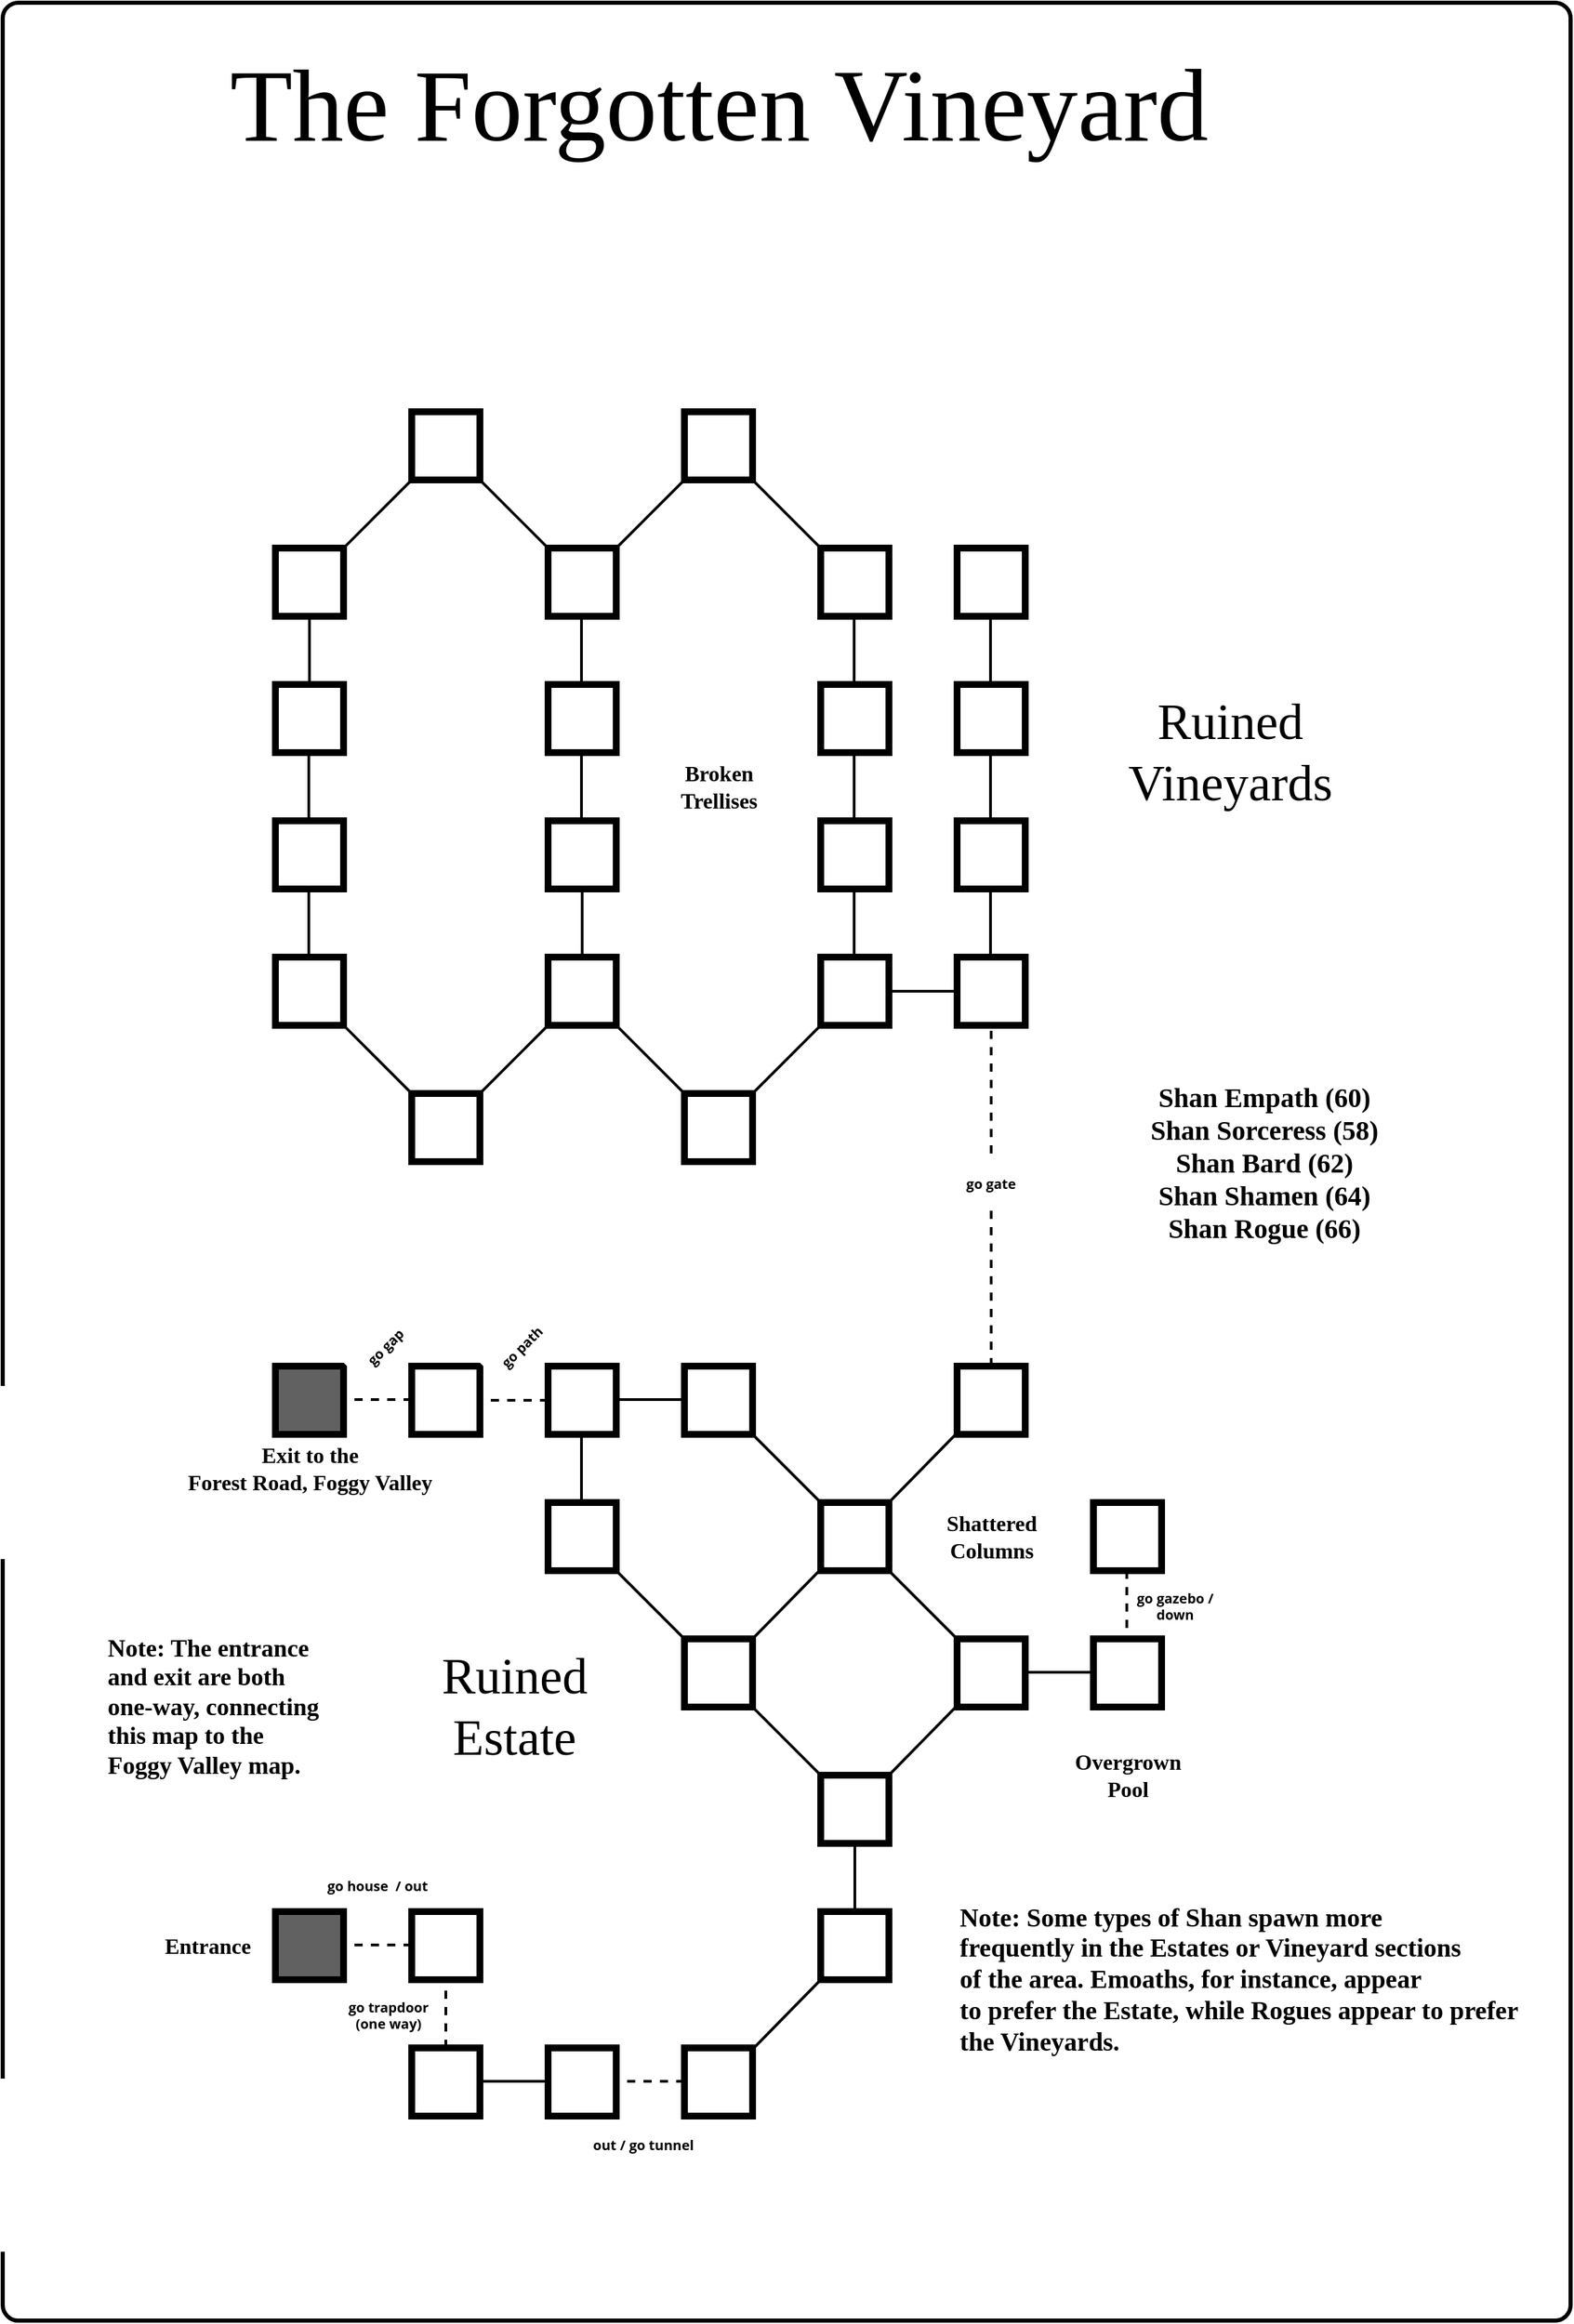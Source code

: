 <mxfile version="18.1.2" type="github" pages="2">
  <diagram id="bKO0ACsnTxshYdBSS-6p" name="50px Map">
    <mxGraphModel dx="1182" dy="764" grid="1" gridSize="10" guides="1" tooltips="1" connect="1" arrows="1" fold="1" page="1" pageScale="1" pageWidth="1250" pageHeight="900" math="0" shadow="0">
      <root>
        <mxCell id="0" />
        <mxCell id="1" parent="0" />
        <mxCell id="B9S961ER-fgioM-35oPw-1" value="" style="whiteSpace=wrap;html=1;strokeWidth=3;shadow=0;rounded=1;perimeterSpacing=0;sketch=0;arcSize=1;" parent="1" vertex="1">
          <mxGeometry x="50" y="50" width="1150" height="1700" as="geometry" />
        </mxCell>
        <mxCell id="QYWRgif7LRzrdSnHHY0m-1" value="" style="whiteSpace=wrap;html=1;aspect=fixed;strokeWidth=5;" parent="1" vertex="1">
          <mxGeometry x="350" y="350" width="50" height="50" as="geometry" />
        </mxCell>
        <mxCell id="QYWRgif7LRzrdSnHHY0m-2" value="" style="whiteSpace=wrap;html=1;aspect=fixed;strokeWidth=5;" parent="1" vertex="1">
          <mxGeometry x="550" y="350" width="50" height="50" as="geometry" />
        </mxCell>
        <mxCell id="QYWRgif7LRzrdSnHHY0m-3" value="" style="whiteSpace=wrap;html=1;aspect=fixed;strokeWidth=5;" parent="1" vertex="1">
          <mxGeometry x="450" y="450" width="50" height="50" as="geometry" />
        </mxCell>
        <mxCell id="QYWRgif7LRzrdSnHHY0m-4" value="" style="whiteSpace=wrap;html=1;aspect=fixed;strokeWidth=5;" parent="1" vertex="1">
          <mxGeometry x="250" y="450" width="50" height="50" as="geometry" />
        </mxCell>
        <mxCell id="QYWRgif7LRzrdSnHHY0m-5" value="" style="whiteSpace=wrap;html=1;aspect=fixed;strokeWidth=5;" parent="1" vertex="1">
          <mxGeometry x="250" y="550" width="50" height="50" as="geometry" />
        </mxCell>
        <mxCell id="QYWRgif7LRzrdSnHHY0m-6" value="" style="whiteSpace=wrap;html=1;aspect=fixed;strokeWidth=5;" parent="1" vertex="1">
          <mxGeometry x="250" y="650" width="50" height="50" as="geometry" />
        </mxCell>
        <mxCell id="QYWRgif7LRzrdSnHHY0m-7" value="" style="whiteSpace=wrap;html=1;aspect=fixed;strokeWidth=5;" parent="1" vertex="1">
          <mxGeometry x="250" y="750" width="50" height="50" as="geometry" />
        </mxCell>
        <mxCell id="QYWRgif7LRzrdSnHHY0m-8" value="" style="whiteSpace=wrap;html=1;aspect=fixed;strokeWidth=5;" parent="1" vertex="1">
          <mxGeometry x="350" y="850" width="50" height="50" as="geometry" />
        </mxCell>
        <mxCell id="QYWRgif7LRzrdSnHHY0m-9" value="" style="whiteSpace=wrap;html=1;aspect=fixed;strokeWidth=5;" parent="1" vertex="1">
          <mxGeometry x="450" y="750" width="50" height="50" as="geometry" />
        </mxCell>
        <mxCell id="kn24MXPNnqRFbUF0o3a1-1" value="Map Layer" parent="0" />
        <mxCell id="CVCk12bbjDqfIPEQQa69-7" value="" style="whiteSpace=wrap;html=1;aspect=fixed;strokeWidth=5;" parent="kn24MXPNnqRFbUF0o3a1-1" vertex="1">
          <mxGeometry x="450" y="550" width="50" height="50" as="geometry" />
        </mxCell>
        <mxCell id="CVCk12bbjDqfIPEQQa69-8" value="" style="whiteSpace=wrap;html=1;aspect=fixed;strokeWidth=5;" parent="kn24MXPNnqRFbUF0o3a1-1" vertex="1">
          <mxGeometry x="450" y="650" width="50" height="50" as="geometry" />
        </mxCell>
        <mxCell id="CVCk12bbjDqfIPEQQa69-12" value="" style="whiteSpace=wrap;html=1;aspect=fixed;strokeWidth=5;" parent="kn24MXPNnqRFbUF0o3a1-1" vertex="1">
          <mxGeometry x="650" y="450" width="50" height="50" as="geometry" />
        </mxCell>
        <mxCell id="CVCk12bbjDqfIPEQQa69-13" value="" style="whiteSpace=wrap;html=1;aspect=fixed;strokeWidth=5;" parent="kn24MXPNnqRFbUF0o3a1-1" vertex="1">
          <mxGeometry x="650" y="550" width="50" height="50" as="geometry" />
        </mxCell>
        <mxCell id="CVCk12bbjDqfIPEQQa69-14" value="" style="whiteSpace=wrap;html=1;aspect=fixed;strokeWidth=5;" parent="kn24MXPNnqRFbUF0o3a1-1" vertex="1">
          <mxGeometry x="650" y="650" width="50" height="50" as="geometry" />
        </mxCell>
        <mxCell id="CVCk12bbjDqfIPEQQa69-15" value="" style="whiteSpace=wrap;html=1;aspect=fixed;strokeWidth=5;" parent="kn24MXPNnqRFbUF0o3a1-1" vertex="1">
          <mxGeometry x="650" y="750" width="50" height="50" as="geometry" />
        </mxCell>
        <mxCell id="CVCk12bbjDqfIPEQQa69-16" value="" style="whiteSpace=wrap;html=1;aspect=fixed;strokeWidth=5;" parent="kn24MXPNnqRFbUF0o3a1-1" vertex="1">
          <mxGeometry x="550" y="850" width="50" height="50" as="geometry" />
        </mxCell>
        <mxCell id="CVCk12bbjDqfIPEQQa69-17" value="" style="whiteSpace=wrap;html=1;aspect=fixed;strokeWidth=5;" parent="kn24MXPNnqRFbUF0o3a1-1" vertex="1">
          <mxGeometry x="750" y="450" width="50" height="50" as="geometry" />
        </mxCell>
        <mxCell id="CVCk12bbjDqfIPEQQa69-18" value="" style="whiteSpace=wrap;html=1;aspect=fixed;strokeWidth=5;" parent="kn24MXPNnqRFbUF0o3a1-1" vertex="1">
          <mxGeometry x="750" y="550" width="50" height="50" as="geometry" />
        </mxCell>
        <mxCell id="CVCk12bbjDqfIPEQQa69-19" value="" style="whiteSpace=wrap;html=1;aspect=fixed;strokeWidth=5;" parent="kn24MXPNnqRFbUF0o3a1-1" vertex="1">
          <mxGeometry x="750" y="650" width="50" height="50" as="geometry" />
        </mxCell>
        <mxCell id="CVCk12bbjDqfIPEQQa69-20" value="" style="whiteSpace=wrap;html=1;aspect=fixed;strokeWidth=5;" parent="kn24MXPNnqRFbUF0o3a1-1" vertex="1">
          <mxGeometry x="750" y="750" width="50" height="50" as="geometry" />
        </mxCell>
        <mxCell id="CVCk12bbjDqfIPEQQa69-21" value="" style="endArrow=none;html=1;rounded=0;entryX=0.5;entryY=1;entryDx=0;entryDy=0;exitX=0.5;exitY=0;exitDx=0;exitDy=0;strokeWidth=2;" parent="kn24MXPNnqRFbUF0o3a1-1" edge="1">
          <mxGeometry width="50" height="50" relative="1" as="geometry">
            <mxPoint x="275" y="550" as="sourcePoint" />
            <mxPoint x="275" y="500" as="targetPoint" />
          </mxGeometry>
        </mxCell>
        <mxCell id="CVCk12bbjDqfIPEQQa69-22" value="" style="endArrow=none;html=1;rounded=0;entryX=0;entryY=1;entryDx=0;entryDy=0;exitX=1;exitY=0;exitDx=0;exitDy=0;strokeWidth=2;" parent="kn24MXPNnqRFbUF0o3a1-1" edge="1">
          <mxGeometry width="50" height="50" relative="1" as="geometry">
            <mxPoint x="300" y="450" as="sourcePoint" />
            <mxPoint x="350" y="400" as="targetPoint" />
          </mxGeometry>
        </mxCell>
        <mxCell id="CVCk12bbjDqfIPEQQa69-23" value="" style="endArrow=none;html=1;rounded=0;entryX=1;entryY=1;entryDx=0;entryDy=0;exitX=0;exitY=0;exitDx=0;exitDy=0;strokeWidth=2;" parent="kn24MXPNnqRFbUF0o3a1-1" edge="1">
          <mxGeometry width="50" height="50" relative="1" as="geometry">
            <mxPoint x="450" y="450" as="sourcePoint" />
            <mxPoint x="400" y="400" as="targetPoint" />
          </mxGeometry>
        </mxCell>
        <mxCell id="CVCk12bbjDqfIPEQQa69-24" value="" style="endArrow=none;html=1;rounded=0;entryX=0.5;entryY=1;entryDx=0;entryDy=0;exitX=0.5;exitY=0;exitDx=0;exitDy=0;strokeWidth=2;" parent="kn24MXPNnqRFbUF0o3a1-1" edge="1">
          <mxGeometry width="50" height="50" relative="1" as="geometry">
            <mxPoint x="274.5" y="650" as="sourcePoint" />
            <mxPoint x="274.5" y="600" as="targetPoint" />
          </mxGeometry>
        </mxCell>
        <mxCell id="CVCk12bbjDqfIPEQQa69-25" value="" style="endArrow=none;html=1;rounded=0;entryX=0.5;entryY=1;entryDx=0;entryDy=0;exitX=0.5;exitY=0;exitDx=0;exitDy=0;strokeWidth=2;" parent="kn24MXPNnqRFbUF0o3a1-1" edge="1">
          <mxGeometry width="50" height="50" relative="1" as="geometry">
            <mxPoint x="274.5" y="750" as="sourcePoint" />
            <mxPoint x="274.5" y="700" as="targetPoint" />
          </mxGeometry>
        </mxCell>
        <mxCell id="CVCk12bbjDqfIPEQQa69-26" value="" style="endArrow=none;html=1;rounded=0;entryX=0.5;entryY=1;entryDx=0;entryDy=0;exitX=0.5;exitY=0;exitDx=0;exitDy=0;strokeWidth=2;" parent="kn24MXPNnqRFbUF0o3a1-1" edge="1">
          <mxGeometry width="50" height="50" relative="1" as="geometry">
            <mxPoint x="474.5" y="550" as="sourcePoint" />
            <mxPoint x="474.5" y="500" as="targetPoint" />
          </mxGeometry>
        </mxCell>
        <mxCell id="CVCk12bbjDqfIPEQQa69-27" value="" style="endArrow=none;html=1;rounded=0;entryX=0.5;entryY=1;entryDx=0;entryDy=0;exitX=0.5;exitY=0;exitDx=0;exitDy=0;strokeWidth=2;" parent="kn24MXPNnqRFbUF0o3a1-1" edge="1">
          <mxGeometry width="50" height="50" relative="1" as="geometry">
            <mxPoint x="475" y="750" as="sourcePoint" />
            <mxPoint x="475" y="700" as="targetPoint" />
          </mxGeometry>
        </mxCell>
        <mxCell id="CVCk12bbjDqfIPEQQa69-28" value="" style="endArrow=none;html=1;rounded=0;entryX=0.5;entryY=1;entryDx=0;entryDy=0;exitX=0.5;exitY=0;exitDx=0;exitDy=0;strokeWidth=2;" parent="kn24MXPNnqRFbUF0o3a1-1" edge="1">
          <mxGeometry width="50" height="50" relative="1" as="geometry">
            <mxPoint x="474.5" y="650" as="sourcePoint" />
            <mxPoint x="474.5" y="600" as="targetPoint" />
          </mxGeometry>
        </mxCell>
        <mxCell id="CVCk12bbjDqfIPEQQa69-29" value="" style="endArrow=none;html=1;rounded=0;entryX=0.5;entryY=1;entryDx=0;entryDy=0;exitX=0.5;exitY=0;exitDx=0;exitDy=0;strokeWidth=2;" parent="kn24MXPNnqRFbUF0o3a1-1" edge="1">
          <mxGeometry width="50" height="50" relative="1" as="geometry">
            <mxPoint x="674.5" y="750" as="sourcePoint" />
            <mxPoint x="674.5" y="700" as="targetPoint" />
          </mxGeometry>
        </mxCell>
        <mxCell id="CVCk12bbjDqfIPEQQa69-30" value="" style="endArrow=none;html=1;rounded=0;entryX=0.5;entryY=1;entryDx=0;entryDy=0;exitX=0.5;exitY=0;exitDx=0;exitDy=0;strokeWidth=2;" parent="kn24MXPNnqRFbUF0o3a1-1" edge="1">
          <mxGeometry width="50" height="50" relative="1" as="geometry">
            <mxPoint x="774.5" y="750" as="sourcePoint" />
            <mxPoint x="774.5" y="700" as="targetPoint" />
          </mxGeometry>
        </mxCell>
        <mxCell id="CVCk12bbjDqfIPEQQa69-31" value="" style="endArrow=none;html=1;rounded=0;entryX=0.5;entryY=1;entryDx=0;entryDy=0;exitX=0.5;exitY=0;exitDx=0;exitDy=0;strokeWidth=2;" parent="kn24MXPNnqRFbUF0o3a1-1" edge="1">
          <mxGeometry width="50" height="50" relative="1" as="geometry">
            <mxPoint x="674.5" y="650" as="sourcePoint" />
            <mxPoint x="674.5" y="600" as="targetPoint" />
          </mxGeometry>
        </mxCell>
        <mxCell id="CVCk12bbjDqfIPEQQa69-32" value="" style="endArrow=none;html=1;rounded=0;entryX=0.5;entryY=1;entryDx=0;entryDy=0;exitX=0.5;exitY=0;exitDx=0;exitDy=0;strokeWidth=2;" parent="kn24MXPNnqRFbUF0o3a1-1" edge="1">
          <mxGeometry width="50" height="50" relative="1" as="geometry">
            <mxPoint x="774.5" y="650" as="sourcePoint" />
            <mxPoint x="774.5" y="600" as="targetPoint" />
          </mxGeometry>
        </mxCell>
        <mxCell id="CVCk12bbjDqfIPEQQa69-33" value="" style="endArrow=none;html=1;rounded=0;entryX=0.5;entryY=1;entryDx=0;entryDy=0;exitX=0.5;exitY=0;exitDx=0;exitDy=0;strokeWidth=2;" parent="kn24MXPNnqRFbUF0o3a1-1" edge="1">
          <mxGeometry width="50" height="50" relative="1" as="geometry">
            <mxPoint x="774.5" y="550" as="sourcePoint" />
            <mxPoint x="774.5" y="500" as="targetPoint" />
          </mxGeometry>
        </mxCell>
        <mxCell id="CVCk12bbjDqfIPEQQa69-34" value="" style="endArrow=none;html=1;rounded=0;entryX=0.5;entryY=1;entryDx=0;entryDy=0;exitX=0.5;exitY=0;exitDx=0;exitDy=0;strokeWidth=2;" parent="kn24MXPNnqRFbUF0o3a1-1" edge="1">
          <mxGeometry width="50" height="50" relative="1" as="geometry">
            <mxPoint x="674.5" y="550" as="sourcePoint" />
            <mxPoint x="674.5" y="500" as="targetPoint" />
          </mxGeometry>
        </mxCell>
        <mxCell id="CVCk12bbjDqfIPEQQa69-35" value="" style="endArrow=none;html=1;rounded=0;entryX=1;entryY=1;entryDx=0;entryDy=0;exitX=0;exitY=0;exitDx=0;exitDy=0;strokeWidth=2;" parent="kn24MXPNnqRFbUF0o3a1-1" edge="1">
          <mxGeometry width="50" height="50" relative="1" as="geometry">
            <mxPoint x="650" y="450" as="sourcePoint" />
            <mxPoint x="600" y="400" as="targetPoint" />
          </mxGeometry>
        </mxCell>
        <mxCell id="CVCk12bbjDqfIPEQQa69-36" value="" style="endArrow=none;html=1;rounded=0;entryX=0;entryY=1;entryDx=0;entryDy=0;exitX=1;exitY=0;exitDx=0;exitDy=0;strokeWidth=2;" parent="kn24MXPNnqRFbUF0o3a1-1" edge="1">
          <mxGeometry width="50" height="50" relative="1" as="geometry">
            <mxPoint x="500" y="450" as="sourcePoint" />
            <mxPoint x="550" y="400" as="targetPoint" />
          </mxGeometry>
        </mxCell>
        <mxCell id="CVCk12bbjDqfIPEQQa69-37" value="" style="endArrow=none;html=1;rounded=0;entryX=0;entryY=1;entryDx=0;entryDy=0;exitX=1;exitY=0;exitDx=0;exitDy=0;strokeWidth=2;" parent="kn24MXPNnqRFbUF0o3a1-1" edge="1">
          <mxGeometry width="50" height="50" relative="1" as="geometry">
            <mxPoint x="400" y="850" as="sourcePoint" />
            <mxPoint x="450" y="800" as="targetPoint" />
          </mxGeometry>
        </mxCell>
        <mxCell id="CVCk12bbjDqfIPEQQa69-38" value="" style="endArrow=none;html=1;rounded=0;entryX=0;entryY=1;entryDx=0;entryDy=0;exitX=1;exitY=0;exitDx=0;exitDy=0;strokeWidth=2;" parent="kn24MXPNnqRFbUF0o3a1-1" edge="1">
          <mxGeometry width="50" height="50" relative="1" as="geometry">
            <mxPoint x="600" y="850" as="sourcePoint" />
            <mxPoint x="650" y="800" as="targetPoint" />
          </mxGeometry>
        </mxCell>
        <mxCell id="CVCk12bbjDqfIPEQQa69-39" value="" style="endArrow=none;html=1;rounded=0;entryX=1;entryY=1;entryDx=0;entryDy=0;exitX=0;exitY=0;exitDx=0;exitDy=0;strokeWidth=2;" parent="kn24MXPNnqRFbUF0o3a1-1" edge="1">
          <mxGeometry width="50" height="50" relative="1" as="geometry">
            <mxPoint x="350" y="850" as="sourcePoint" />
            <mxPoint x="300" y="800" as="targetPoint" />
          </mxGeometry>
        </mxCell>
        <mxCell id="CVCk12bbjDqfIPEQQa69-40" value="" style="endArrow=none;html=1;rounded=0;entryX=1;entryY=1;entryDx=0;entryDy=0;exitX=0;exitY=0;exitDx=0;exitDy=0;strokeWidth=2;" parent="kn24MXPNnqRFbUF0o3a1-1" edge="1">
          <mxGeometry width="50" height="50" relative="1" as="geometry">
            <mxPoint x="550" y="850" as="sourcePoint" />
            <mxPoint x="500" y="800" as="targetPoint" />
          </mxGeometry>
        </mxCell>
        <mxCell id="CVCk12bbjDqfIPEQQa69-41" value="" style="endArrow=none;html=1;rounded=0;entryX=1;entryY=0.5;entryDx=0;entryDy=0;exitX=0;exitY=0.5;exitDx=0;exitDy=0;strokeWidth=2;" parent="kn24MXPNnqRFbUF0o3a1-1" source="CVCk12bbjDqfIPEQQa69-20" target="CVCk12bbjDqfIPEQQa69-15" edge="1">
          <mxGeometry width="50" height="50" relative="1" as="geometry">
            <mxPoint x="800" y="600" as="sourcePoint" />
            <mxPoint x="750" y="550" as="targetPoint" />
          </mxGeometry>
        </mxCell>
        <mxCell id="CVCk12bbjDqfIPEQQa69-42" value="" style="endArrow=none;dashed=1;html=1;rounded=0;strokeWidth=2;entryX=0.5;entryY=1;entryDx=0;entryDy=0;exitX=0.5;exitY=0;exitDx=0;exitDy=0;" parent="kn24MXPNnqRFbUF0o3a1-1" source="CVCk12bbjDqfIPEQQa69-43" target="CVCk12bbjDqfIPEQQa69-20" edge="1">
          <mxGeometry width="50" height="50" relative="1" as="geometry">
            <mxPoint x="775" y="950" as="sourcePoint" />
            <mxPoint x="600" y="900" as="targetPoint" />
          </mxGeometry>
        </mxCell>
        <mxCell id="CVCk12bbjDqfIPEQQa69-43" value="" style="whiteSpace=wrap;html=1;aspect=fixed;strokeWidth=5;" parent="kn24MXPNnqRFbUF0o3a1-1" vertex="1">
          <mxGeometry x="750" y="1050" width="50" height="50" as="geometry" />
        </mxCell>
        <mxCell id="CVCk12bbjDqfIPEQQa69-44" value="" style="whiteSpace=wrap;html=1;aspect=fixed;strokeWidth=5;" parent="kn24MXPNnqRFbUF0o3a1-1" vertex="1">
          <mxGeometry x="350" y="1050" width="50" height="50" as="geometry" />
        </mxCell>
        <mxCell id="CVCk12bbjDqfIPEQQa69-45" value="" style="whiteSpace=wrap;html=1;aspect=fixed;strokeWidth=5;" parent="kn24MXPNnqRFbUF0o3a1-1" vertex="1">
          <mxGeometry x="550" y="1050" width="50" height="50" as="geometry" />
        </mxCell>
        <mxCell id="CVCk12bbjDqfIPEQQa69-46" value="" style="whiteSpace=wrap;html=1;aspect=fixed;strokeWidth=5;" parent="kn24MXPNnqRFbUF0o3a1-1" vertex="1">
          <mxGeometry x="450" y="1050" width="50" height="50" as="geometry" />
        </mxCell>
        <mxCell id="CVCk12bbjDqfIPEQQa69-47" value="" style="whiteSpace=wrap;html=1;aspect=fixed;strokeWidth=5;" parent="kn24MXPNnqRFbUF0o3a1-1" vertex="1">
          <mxGeometry x="450" y="1150" width="50" height="50" as="geometry" />
        </mxCell>
        <mxCell id="CVCk12bbjDqfIPEQQa69-48" value="" style="whiteSpace=wrap;html=1;aspect=fixed;strokeWidth=5;" parent="kn24MXPNnqRFbUF0o3a1-1" vertex="1">
          <mxGeometry x="550" y="1250" width="50" height="50" as="geometry" />
        </mxCell>
        <mxCell id="CVCk12bbjDqfIPEQQa69-49" value="" style="whiteSpace=wrap;html=1;aspect=fixed;strokeWidth=5;" parent="kn24MXPNnqRFbUF0o3a1-1" vertex="1">
          <mxGeometry x="650" y="1150" width="50" height="50" as="geometry" />
        </mxCell>
        <mxCell id="CVCk12bbjDqfIPEQQa69-50" value="" style="whiteSpace=wrap;html=1;aspect=fixed;strokeWidth=5;" parent="kn24MXPNnqRFbUF0o3a1-1" vertex="1">
          <mxGeometry x="750" y="1250" width="50" height="50" as="geometry" />
        </mxCell>
        <mxCell id="CVCk12bbjDqfIPEQQa69-51" value="" style="whiteSpace=wrap;html=1;aspect=fixed;strokeWidth=5;" parent="kn24MXPNnqRFbUF0o3a1-1" vertex="1">
          <mxGeometry x="850" y="1250" width="50" height="50" as="geometry" />
        </mxCell>
        <mxCell id="CVCk12bbjDqfIPEQQa69-52" value="" style="whiteSpace=wrap;html=1;aspect=fixed;strokeWidth=5;" parent="kn24MXPNnqRFbUF0o3a1-1" vertex="1">
          <mxGeometry x="650" y="1350" width="50" height="50" as="geometry" />
        </mxCell>
        <mxCell id="CVCk12bbjDqfIPEQQa69-53" value="" style="whiteSpace=wrap;html=1;aspect=fixed;strokeWidth=5;" parent="kn24MXPNnqRFbUF0o3a1-1" vertex="1">
          <mxGeometry x="650" y="1450" width="50" height="50" as="geometry" />
        </mxCell>
        <mxCell id="CVCk12bbjDqfIPEQQa69-54" value="" style="whiteSpace=wrap;html=1;aspect=fixed;strokeWidth=5;" parent="kn24MXPNnqRFbUF0o3a1-1" vertex="1">
          <mxGeometry x="550" y="1550" width="50" height="50" as="geometry" />
        </mxCell>
        <mxCell id="CVCk12bbjDqfIPEQQa69-55" value="" style="whiteSpace=wrap;html=1;aspect=fixed;strokeWidth=5;" parent="kn24MXPNnqRFbUF0o3a1-1" vertex="1">
          <mxGeometry x="450" y="1550" width="50" height="50" as="geometry" />
        </mxCell>
        <mxCell id="CVCk12bbjDqfIPEQQa69-56" value="" style="whiteSpace=wrap;html=1;aspect=fixed;strokeWidth=5;" parent="kn24MXPNnqRFbUF0o3a1-1" vertex="1">
          <mxGeometry x="350" y="1550" width="50" height="50" as="geometry" />
        </mxCell>
        <mxCell id="CVCk12bbjDqfIPEQQa69-57" value="" style="whiteSpace=wrap;html=1;aspect=fixed;strokeWidth=5;" parent="kn24MXPNnqRFbUF0o3a1-1" vertex="1">
          <mxGeometry x="350" y="1450" width="50" height="50" as="geometry" />
        </mxCell>
        <mxCell id="CVCk12bbjDqfIPEQQa69-58" value="" style="whiteSpace=wrap;html=1;aspect=fixed;strokeWidth=5;fillColor=#616161;" parent="kn24MXPNnqRFbUF0o3a1-1" vertex="1">
          <mxGeometry x="250" y="1450" width="50" height="50" as="geometry" />
        </mxCell>
        <mxCell id="CVCk12bbjDqfIPEQQa69-59" value="" style="whiteSpace=wrap;html=1;aspect=fixed;strokeWidth=5;fillColor=#616161;" parent="kn24MXPNnqRFbUF0o3a1-1" vertex="1">
          <mxGeometry x="250" y="1050" width="50" height="50" as="geometry" />
        </mxCell>
        <mxCell id="CVCk12bbjDqfIPEQQa69-60" value="" style="endArrow=none;html=1;rounded=0;entryX=0.5;entryY=1;entryDx=0;entryDy=0;exitX=1;exitY=0;exitDx=0;exitDy=0;strokeWidth=2;" parent="kn24MXPNnqRFbUF0o3a1-1" source="CVCk12bbjDqfIPEQQa69-49" edge="1">
          <mxGeometry width="50" height="50" relative="1" as="geometry">
            <mxPoint x="749" y="1150" as="sourcePoint" />
            <mxPoint x="749" y="1100" as="targetPoint" />
          </mxGeometry>
        </mxCell>
        <mxCell id="CVCk12bbjDqfIPEQQa69-61" value="" style="endArrow=none;html=1;rounded=0;exitX=1;exitY=0;exitDx=0;exitDy=0;strokeWidth=2;" parent="kn24MXPNnqRFbUF0o3a1-1" edge="1">
          <mxGeometry width="50" height="50" relative="1" as="geometry">
            <mxPoint x="600" y="1250" as="sourcePoint" />
            <mxPoint x="649" y="1200" as="targetPoint" />
          </mxGeometry>
        </mxCell>
        <mxCell id="CVCk12bbjDqfIPEQQa69-62" value="" style="endArrow=none;html=1;rounded=0;entryX=1;entryY=1;entryDx=0;entryDy=0;exitX=0;exitY=0;exitDx=0;exitDy=0;strokeWidth=2;" parent="kn24MXPNnqRFbUF0o3a1-1" source="CVCk12bbjDqfIPEQQa69-50" target="CVCk12bbjDqfIPEQQa69-49" edge="1">
          <mxGeometry width="50" height="50" relative="1" as="geometry">
            <mxPoint x="800" y="1250" as="sourcePoint" />
            <mxPoint x="849" y="1200" as="targetPoint" />
          </mxGeometry>
        </mxCell>
        <mxCell id="CVCk12bbjDqfIPEQQa69-63" value="" style="endArrow=none;html=1;rounded=0;entryX=1;entryY=1;entryDx=0;entryDy=0;exitX=0;exitY=0;exitDx=0;exitDy=0;strokeWidth=2;" parent="kn24MXPNnqRFbUF0o3a1-1" edge="1">
          <mxGeometry width="50" height="50" relative="1" as="geometry">
            <mxPoint x="650" y="1150" as="sourcePoint" />
            <mxPoint x="600" y="1100" as="targetPoint" />
            <Array as="points">
              <mxPoint x="600" y="1100" />
            </Array>
          </mxGeometry>
        </mxCell>
        <mxCell id="CVCk12bbjDqfIPEQQa69-64" value="" style="endArrow=none;html=1;rounded=0;entryX=1;entryY=1;entryDx=0;entryDy=0;exitX=0;exitY=0;exitDx=0;exitDy=0;strokeWidth=2;" parent="kn24MXPNnqRFbUF0o3a1-1" edge="1">
          <mxGeometry width="50" height="50" relative="1" as="geometry">
            <mxPoint x="550" y="1250" as="sourcePoint" />
            <mxPoint x="500" y="1200" as="targetPoint" />
            <Array as="points">
              <mxPoint x="500" y="1200" />
            </Array>
          </mxGeometry>
        </mxCell>
        <mxCell id="CVCk12bbjDqfIPEQQa69-65" value="" style="endArrow=none;html=1;rounded=0;entryX=1;entryY=1;entryDx=0;entryDy=0;exitX=0;exitY=0;exitDx=0;exitDy=0;strokeWidth=2;" parent="kn24MXPNnqRFbUF0o3a1-1" edge="1">
          <mxGeometry width="50" height="50" relative="1" as="geometry">
            <mxPoint x="650" y="1350" as="sourcePoint" />
            <mxPoint x="600" y="1300" as="targetPoint" />
            <Array as="points">
              <mxPoint x="600" y="1300" />
            </Array>
          </mxGeometry>
        </mxCell>
        <mxCell id="CVCk12bbjDqfIPEQQa69-66" value="" style="endArrow=none;html=1;rounded=0;exitX=1;exitY=0;exitDx=0;exitDy=0;strokeWidth=2;" parent="kn24MXPNnqRFbUF0o3a1-1" edge="1">
          <mxGeometry width="50" height="50" relative="1" as="geometry">
            <mxPoint x="700" y="1350" as="sourcePoint" />
            <mxPoint x="749" y="1300" as="targetPoint" />
          </mxGeometry>
        </mxCell>
        <mxCell id="CVCk12bbjDqfIPEQQa69-67" value="" style="endArrow=none;html=1;rounded=0;entryX=1;entryY=0.5;entryDx=0;entryDy=0;exitX=0;exitY=0.5;exitDx=0;exitDy=0;strokeWidth=2;" parent="kn24MXPNnqRFbUF0o3a1-1" edge="1">
          <mxGeometry width="50" height="50" relative="1" as="geometry">
            <mxPoint x="850" y="1274.5" as="sourcePoint" />
            <mxPoint x="800" y="1274.5" as="targetPoint" />
          </mxGeometry>
        </mxCell>
        <mxCell id="CVCk12bbjDqfIPEQQa69-68" value="" style="endArrow=none;html=1;rounded=0;entryX=1;entryY=0.5;entryDx=0;entryDy=0;exitX=0;exitY=0.5;exitDx=0;exitDy=0;strokeWidth=2;" parent="kn24MXPNnqRFbUF0o3a1-1" edge="1">
          <mxGeometry width="50" height="50" relative="1" as="geometry">
            <mxPoint x="550" y="1074.5" as="sourcePoint" />
            <mxPoint x="500" y="1074.5" as="targetPoint" />
          </mxGeometry>
        </mxCell>
        <mxCell id="CVCk12bbjDqfIPEQQa69-69" value="" style="endArrow=none;html=1;rounded=0;entryX=0.5;entryY=0;entryDx=0;entryDy=0;exitX=0.5;exitY=1;exitDx=0;exitDy=0;strokeWidth=2;" parent="kn24MXPNnqRFbUF0o3a1-1" source="CVCk12bbjDqfIPEQQa69-52" target="CVCk12bbjDqfIPEQQa69-53" edge="1">
          <mxGeometry width="50" height="50" relative="1" as="geometry">
            <mxPoint x="450" y="1074.5" as="sourcePoint" />
            <mxPoint x="400" y="1074.5" as="targetPoint" />
          </mxGeometry>
        </mxCell>
        <mxCell id="CVCk12bbjDqfIPEQQa69-70" value="" style="endArrow=none;html=1;rounded=0;entryX=1;entryY=0.5;entryDx=0;entryDy=0;exitX=0;exitY=0.5;exitDx=0;exitDy=0;strokeWidth=2;" parent="kn24MXPNnqRFbUF0o3a1-1" edge="1">
          <mxGeometry width="50" height="50" relative="1" as="geometry">
            <mxPoint x="450" y="1574.5" as="sourcePoint" />
            <mxPoint x="400" y="1574.5" as="targetPoint" />
          </mxGeometry>
        </mxCell>
        <mxCell id="CVCk12bbjDqfIPEQQa69-71" value="" style="endArrow=none;dashed=1;html=1;rounded=0;strokeWidth=2;entryX=1;entryY=0.5;entryDx=0;entryDy=0;exitX=0;exitY=0.5;exitDx=0;exitDy=0;" parent="kn24MXPNnqRFbUF0o3a1-1" source="CVCk12bbjDqfIPEQQa69-46" target="CVCk12bbjDqfIPEQQa69-44" edge="1">
          <mxGeometry width="50" height="50" relative="1" as="geometry">
            <mxPoint x="825" y="1100" as="sourcePoint" />
            <mxPoint x="825" y="850" as="targetPoint" />
          </mxGeometry>
        </mxCell>
        <mxCell id="CVCk12bbjDqfIPEQQa69-72" value="" style="endArrow=none;dashed=1;html=1;rounded=0;strokeWidth=2;entryX=1;entryY=0.5;entryDx=0;entryDy=0;exitX=0;exitY=0.5;exitDx=0;exitDy=0;" parent="kn24MXPNnqRFbUF0o3a1-1" edge="1">
          <mxGeometry width="50" height="50" relative="1" as="geometry">
            <mxPoint x="350" y="1074.5" as="sourcePoint" />
            <mxPoint x="300" y="1074.5" as="targetPoint" />
          </mxGeometry>
        </mxCell>
        <mxCell id="CVCk12bbjDqfIPEQQa69-73" value="" style="endArrow=none;dashed=1;html=1;rounded=0;strokeWidth=2;entryX=1;entryY=0.5;entryDx=0;entryDy=0;exitX=0;exitY=0.5;exitDx=0;exitDy=0;" parent="kn24MXPNnqRFbUF0o3a1-1" edge="1">
          <mxGeometry width="50" height="50" relative="1" as="geometry">
            <mxPoint x="350" y="1474.5" as="sourcePoint" />
            <mxPoint x="300" y="1474.5" as="targetPoint" />
          </mxGeometry>
        </mxCell>
        <mxCell id="CVCk12bbjDqfIPEQQa69-74" value="" style="endArrow=none;dashed=1;html=1;rounded=0;strokeWidth=2;entryX=1;entryY=0.5;entryDx=0;entryDy=0;exitX=0;exitY=0.5;exitDx=0;exitDy=0;" parent="kn24MXPNnqRFbUF0o3a1-1" edge="1">
          <mxGeometry width="50" height="50" relative="1" as="geometry">
            <mxPoint x="550" y="1574.5" as="sourcePoint" />
            <mxPoint x="500" y="1574.5" as="targetPoint" />
          </mxGeometry>
        </mxCell>
        <mxCell id="CVCk12bbjDqfIPEQQa69-75" value="" style="endArrow=none;dashed=1;html=1;rounded=0;strokeWidth=2;entryX=0.5;entryY=1;entryDx=0;entryDy=0;exitX=0.5;exitY=0;exitDx=0;exitDy=0;" parent="kn24MXPNnqRFbUF0o3a1-1" source="CVCk12bbjDqfIPEQQa69-56" target="CVCk12bbjDqfIPEQQa69-57" edge="1">
          <mxGeometry width="50" height="50" relative="1" as="geometry">
            <mxPoint x="400" y="1524.5" as="sourcePoint" />
            <mxPoint x="350" y="1524.5" as="targetPoint" />
          </mxGeometry>
        </mxCell>
        <mxCell id="CVCk12bbjDqfIPEQQa69-76" value="" style="endArrow=none;html=1;rounded=0;exitX=1;exitY=0;exitDx=0;exitDy=0;strokeWidth=2;" parent="kn24MXPNnqRFbUF0o3a1-1" edge="1">
          <mxGeometry width="50" height="50" relative="1" as="geometry">
            <mxPoint x="601" y="1550" as="sourcePoint" />
            <mxPoint x="650" y="1500" as="targetPoint" />
          </mxGeometry>
        </mxCell>
        <mxCell id="psL8XHJDdZPnDgFAr0lV-1" value="" style="endArrow=none;html=1;rounded=0;entryX=0.5;entryY=0;entryDx=0;entryDy=0;exitX=0.5;exitY=1;exitDx=0;exitDy=0;strokeWidth=2;" parent="kn24MXPNnqRFbUF0o3a1-1" edge="1">
          <mxGeometry width="50" height="50" relative="1" as="geometry">
            <mxPoint x="474.5" y="1100" as="sourcePoint" />
            <mxPoint x="474.5" y="1150" as="targetPoint" />
          </mxGeometry>
        </mxCell>
        <mxCell id="yogMuqThkBzTjKB5J7HM-2" value="" style="whiteSpace=wrap;html=1;aspect=fixed;strokeWidth=5;" parent="kn24MXPNnqRFbUF0o3a1-1" vertex="1">
          <mxGeometry x="850" y="1150" width="50" height="50" as="geometry" />
        </mxCell>
        <mxCell id="yogMuqThkBzTjKB5J7HM-3" value="" style="endArrow=none;html=1;rounded=0;entryX=0.5;entryY=0;entryDx=0;entryDy=0;exitX=0.5;exitY=1;exitDx=0;exitDy=0;strokeWidth=2;dashed=1;" parent="kn24MXPNnqRFbUF0o3a1-1" edge="1">
          <mxGeometry width="50" height="50" relative="1" as="geometry">
            <mxPoint x="874.5" y="1200" as="sourcePoint" />
            <mxPoint x="874.5" y="1250" as="targetPoint" />
          </mxGeometry>
        </mxCell>
        <mxCell id="kn24MXPNnqRFbUF0o3a1-2" value="Text Layer" parent="0" />
        <mxCell id="78ilT6jX3RqrSyc4uBtY-77" value="The Forgotten Vineyard" style="text;html=1;resizable=0;autosize=1;align=center;verticalAlign=middle;points=[];fillColor=none;strokeColor=none;rounded=0;shadow=1;sketch=0;fontFamily=Amarante;fontSource=https%3A%2F%2Ffonts.googleapis.com%2Fcss%3Ffamily%3DAmarante;fontSize=75;fontStyle=0" parent="kn24MXPNnqRFbUF0o3a1-2" vertex="1">
          <mxGeometry x="175" y="75" width="800" height="100" as="geometry" />
        </mxCell>
        <mxCell id="78ilT6jX3RqrSyc4uBtY-78" value="Ruined&lt;br&gt;Vineyards" style="text;html=1;resizable=0;autosize=1;align=center;verticalAlign=middle;points=[];fillColor=none;strokeColor=none;rounded=0;shadow=1;sketch=0;fontFamily=Amarante;fontSource=https%3A%2F%2Ffonts.googleapis.com%2Fcss%3Ffamily%3DAmarante;fontSize=37;" parent="kn24MXPNnqRFbUF0o3a1-2" vertex="1">
          <mxGeometry x="850" y="550" width="200" height="100" as="geometry" />
        </mxCell>
        <mxCell id="78ilT6jX3RqrSyc4uBtY-79" value="Ruined&lt;br&gt;Estate" style="text;html=1;resizable=0;autosize=1;align=center;verticalAlign=middle;points=[];fillColor=none;strokeColor=none;rounded=0;shadow=1;sketch=0;fontFamily=Amarante;fontSource=https%3A%2F%2Ffonts.googleapis.com%2Fcss%3Ffamily%3DAmarante;fontSize=37;" parent="kn24MXPNnqRFbUF0o3a1-2" vertex="1">
          <mxGeometry x="350" y="1250" width="150" height="100" as="geometry" />
        </mxCell>
        <mxCell id="78ilT6jX3RqrSyc4uBtY-80" value="Broken&lt;br&gt;Trellises" style="text;html=1;resizable=0;autosize=1;align=center;verticalAlign=middle;points=[];fillColor=none;strokeColor=none;rounded=0;shadow=1;sketch=0;fontFamily=Macondo;fontSource=https%3A%2F%2Ffonts.googleapis.com%2Fcss%3Ffamily%3DMacondo;fontSize=16;fontStyle=1" parent="kn24MXPNnqRFbUF0o3a1-2" vertex="1">
          <mxGeometry x="525" y="600" width="100" height="50" as="geometry" />
        </mxCell>
        <mxCell id="78ilT6jX3RqrSyc4uBtY-81" value="Shattered&lt;br&gt;Columns" style="text;html=1;resizable=0;autosize=1;align=center;verticalAlign=middle;points=[];fillColor=none;strokeColor=none;rounded=0;shadow=1;sketch=0;fontFamily=Macondo;fontSource=https%3A%2F%2Ffonts.googleapis.com%2Fcss%3Ffamily%3DMacondo;fontSize=16;fontStyle=1" parent="kn24MXPNnqRFbUF0o3a1-2" vertex="1">
          <mxGeometry x="725" y="1150" width="100" height="50" as="geometry" />
        </mxCell>
        <mxCell id="78ilT6jX3RqrSyc4uBtY-82" value="Overgrown&lt;br&gt;Pool" style="text;html=1;resizable=0;autosize=1;align=center;verticalAlign=middle;points=[];fillColor=none;strokeColor=none;rounded=0;shadow=1;sketch=0;fontFamily=Macondo;fontSource=https%3A%2F%2Ffonts.googleapis.com%2Fcss%3Ffamily%3DMacondo;fontSize=16;fontStyle=1" parent="kn24MXPNnqRFbUF0o3a1-2" vertex="1">
          <mxGeometry x="825" y="1325" width="100" height="50" as="geometry" />
        </mxCell>
        <mxCell id="78ilT6jX3RqrSyc4uBtY-83" value="Entrance" style="text;html=1;resizable=0;autosize=1;align=center;verticalAlign=middle;points=[];fillColor=none;strokeColor=none;rounded=0;shadow=1;sketch=0;fontFamily=Macondo;fontSource=https%3A%2F%2Ffonts.googleapis.com%2Fcss%3Ffamily%3DMacondo;fontSize=16;fontStyle=1" parent="kn24MXPNnqRFbUF0o3a1-2" vertex="1">
          <mxGeometry x="150" y="1450" width="100" height="50" as="geometry" />
        </mxCell>
        <mxCell id="78ilT6jX3RqrSyc4uBtY-84" value="Exit to the&lt;br&gt;Forest Road, Foggy Valley" style="text;html=1;resizable=0;autosize=1;align=center;verticalAlign=middle;points=[];fillColor=none;strokeColor=none;rounded=0;shadow=1;sketch=0;fontFamily=Macondo;fontSource=https%3A%2F%2Ffonts.googleapis.com%2Fcss%3Ffamily%3DMacondo;fontSize=16;fontStyle=1" parent="kn24MXPNnqRFbUF0o3a1-2" vertex="1">
          <mxGeometry x="175" y="1100" width="200" height="50" as="geometry" />
        </mxCell>
        <mxCell id="78ilT6jX3RqrSyc4uBtY-85" value="Note: The entrance&lt;br style=&quot;font-size: 18px;&quot;&gt;and exit are both&lt;br style=&quot;font-size: 18px;&quot;&gt;one-way, connecting&lt;br style=&quot;font-size: 18px;&quot;&gt;this map to the&lt;br style=&quot;font-size: 18px;&quot;&gt;&lt;div style=&quot;font-size: 18px;&quot;&gt;&lt;span style=&quot;font-size: 18px;&quot;&gt;Foggy Valley map.&lt;/span&gt;&lt;span style=&quot;font-size: 18px;&quot;&gt;&amp;nbsp;&lt;/span&gt;&lt;/div&gt;" style="text;html=1;resizable=0;autosize=1;align=left;verticalAlign=middle;points=[];fillColor=none;strokeColor=none;rounded=0;shadow=1;sketch=0;fontFamily=Macondo;fontSource=https%3A%2F%2Ffonts.googleapis.com%2Fcss%3Ffamily%3DMacondo;fontSize=18;fontStyle=1" parent="kn24MXPNnqRFbUF0o3a1-2" vertex="1">
          <mxGeometry x="125" y="1240" width="160" height="120" as="geometry" />
        </mxCell>
        <mxCell id="78ilT6jX3RqrSyc4uBtY-86" value="Note: Some types of Shan spawn more&lt;br style=&quot;font-size: 19px;&quot;&gt;frequently in the Estates or Vineyard sections&lt;br style=&quot;font-size: 19px;&quot;&gt;of the area. Emoaths, for instance, appear&lt;br style=&quot;font-size: 19px;&quot;&gt;to prefer the Estate, while Rogues appear to prefer &lt;br&gt;the Vineyards." style="text;html=1;resizable=0;autosize=1;align=left;verticalAlign=middle;points=[];fillColor=none;strokeColor=none;rounded=0;shadow=1;sketch=0;fontFamily=Macondo;fontSource=https%3A%2F%2Ffonts.googleapis.com%2Fcss%3Ffamily%3DMacondo;fontSize=19;fontStyle=1" parent="kn24MXPNnqRFbUF0o3a1-2" vertex="1">
          <mxGeometry x="750" y="1440" width="410" height="120" as="geometry" />
        </mxCell>
        <mxCell id="78ilT6jX3RqrSyc4uBtY-87" value="Shan Empath (60)&lt;br style=&quot;font-size: 20px;&quot;&gt;Shan Sorceress (58)&lt;br style=&quot;font-size: 20px;&quot;&gt;Shan Bard&amp;nbsp;(62)&lt;br style=&quot;font-size: 20px;&quot;&gt;Shan Shamen&amp;nbsp;(64)&lt;br style=&quot;font-size: 20px;&quot;&gt;Shan Rogue&amp;nbsp;(66)" style="text;html=1;resizable=0;autosize=1;align=center;verticalAlign=middle;points=[];fillColor=none;strokeColor=none;rounded=0;shadow=1;sketch=0;fontFamily=Macondo;fontSource=https%3A%2F%2Ffonts.googleapis.com%2Fcss%3Ffamily%3DMacondo;fontSize=20;fontStyle=1;spacingTop=0;" parent="kn24MXPNnqRFbUF0o3a1-2" vertex="1">
          <mxGeometry x="885" y="835" width="180" height="130" as="geometry" />
        </mxCell>
        <mxCell id="78ilT6jX3RqrSyc4uBtY-88" value="go gate" style="text;html=1;strokeColor=none;fillColor=default;align=center;verticalAlign=middle;whiteSpace=wrap;rounded=0;shadow=0;sketch=0;fontFamily=Open Sans;fontSource=https%3A%2F%2Ffonts.googleapis.com%2Fcss%3Ffamily%3DOpen%2BSans;fontSize=10;fontStyle=1" parent="kn24MXPNnqRFbUF0o3a1-2" vertex="1">
          <mxGeometry x="745" y="900" width="60" height="30" as="geometry" />
        </mxCell>
        <mxCell id="78ilT6jX3RqrSyc4uBtY-90" value="go gap" style="text;html=1;strokeColor=none;fillColor=default;align=center;verticalAlign=middle;whiteSpace=wrap;rounded=0;shadow=0;sketch=0;fontFamily=Open Sans;fontSource=https%3A%2F%2Ffonts.googleapis.com%2Fcss%3Ffamily%3DOpen%2BSans;fontSize=10;fontStyle=1;rotation=315;" parent="kn24MXPNnqRFbUF0o3a1-2" vertex="1">
          <mxGeometry x="300" y="1020" width="60" height="30" as="geometry" />
        </mxCell>
        <mxCell id="78ilT6jX3RqrSyc4uBtY-91" value="go path" style="text;html=1;strokeColor=none;fillColor=default;align=center;verticalAlign=middle;whiteSpace=wrap;rounded=0;shadow=0;sketch=0;fontFamily=Open Sans;fontSource=https%3A%2F%2Ffonts.googleapis.com%2Fcss%3Ffamily%3DOpen%2BSans;fontSize=10;fontStyle=1;rotation=315;" parent="kn24MXPNnqRFbUF0o3a1-2" vertex="1">
          <mxGeometry x="400" y="1020" width="60" height="30" as="geometry" />
        </mxCell>
        <mxCell id="78ilT6jX3RqrSyc4uBtY-92" value="out / go tunnel" style="text;html=1;strokeColor=none;fillColor=default;align=center;verticalAlign=middle;whiteSpace=wrap;rounded=0;shadow=0;sketch=0;fontFamily=Open Sans;fontSource=https%3A%2F%2Ffonts.googleapis.com%2Fcss%3Ffamily%3DOpen%2BSans;fontSize=10;fontStyle=1" parent="kn24MXPNnqRFbUF0o3a1-2" vertex="1">
          <mxGeometry x="470" y="1610" width="100" height="20" as="geometry" />
        </mxCell>
        <mxCell id="78ilT6jX3RqrSyc4uBtY-93" value="go trapdoor&lt;br&gt;(one way)" style="text;html=1;strokeColor=none;fillColor=default;align=center;verticalAlign=middle;whiteSpace=wrap;rounded=0;shadow=0;sketch=0;fontFamily=Open Sans;fontSource=https%3A%2F%2Ffonts.googleapis.com%2Fcss%3Ffamily%3DOpen%2BSans;fontSize=10;fontStyle=1" parent="kn24MXPNnqRFbUF0o3a1-2" vertex="1">
          <mxGeometry x="300" y="1510" width="66.25" height="30" as="geometry" />
        </mxCell>
        <mxCell id="78ilT6jX3RqrSyc4uBtY-94" value="go house&amp;nbsp; / out" style="text;html=1;strokeColor=none;fillColor=default;align=center;verticalAlign=middle;whiteSpace=wrap;rounded=0;shadow=0;sketch=0;fontFamily=Open Sans;fontSource=https%3A%2F%2Ffonts.googleapis.com%2Fcss%3Ffamily%3DOpen%2BSans;fontSize=10;fontStyle=1" parent="kn24MXPNnqRFbUF0o3a1-2" vertex="1">
          <mxGeometry x="275" y="1420" width="100" height="20" as="geometry" />
        </mxCell>
        <mxCell id="yogMuqThkBzTjKB5J7HM-4" value="go gazebo / down" style="text;html=1;strokeColor=none;fillColor=default;align=center;verticalAlign=middle;whiteSpace=wrap;rounded=0;shadow=0;sketch=0;fontFamily=Open Sans;fontSource=https%3A%2F%2Ffonts.googleapis.com%2Fcss%3Ffamily%3DOpen%2BSans;fontSize=10;fontStyle=1" parent="kn24MXPNnqRFbUF0o3a1-2" vertex="1">
          <mxGeometry x="880" y="1210" width="60" height="30" as="geometry" />
        </mxCell>
      </root>
    </mxGraphModel>
  </diagram>
  <diagram id="p14HiZIevVpTFjOCtkyl" name="25px Map">
    <mxGraphModel dx="711" dy="381" grid="1" gridSize="1" guides="1" tooltips="1" connect="1" arrows="1" fold="1" page="1" pageScale="1" pageWidth="335" pageHeight="475" math="0" shadow="0">
      <root>
        <mxCell id="0" />
        <mxCell id="1" style="" parent="0" />
        <mxCell id="bk3sCf8IORxQ8XlC1Gfz-1" value="" style="whiteSpace=wrap;html=1;strokeWidth=1;shadow=0;rounded=1;perimeterSpacing=0;sketch=0;container=0;aspect=fixed;arcSize=1;" parent="1" vertex="1">
          <mxGeometry x="50" y="50" width="575" height="850" as="geometry" />
        </mxCell>
        <mxCell id="lkM1KvAVeMwvMXSU3Wiz-1" value="" style="endArrow=none;html=1;rounded=0;entryX=0.5;entryY=1;entryDx=0;entryDy=0;exitX=0.5;exitY=0;exitDx=0;exitDy=0;strokeWidth=2;" parent="1" source="bk3sCf8IORxQ8XlC1Gfz-141" target="bk3sCf8IORxQ8XlC1Gfz-140" edge="1">
          <mxGeometry width="50" height="50" relative="1" as="geometry">
            <mxPoint x="270" y="605" as="sourcePoint" />
            <mxPoint x="270" y="580" as="targetPoint" />
          </mxGeometry>
        </mxCell>
        <mxCell id="F2WLsx3-h_1X0e1XVa5v-85" value="Map Layer" style="" parent="0" />
        <mxCell id="bk3sCf8IORxQ8XlC1Gfz-19" value="" style="whiteSpace=wrap;html=1;aspect=fixed;strokeWidth=3;" parent="F2WLsx3-h_1X0e1XVa5v-85" vertex="1">
          <mxGeometry x="200" y="200" width="25" height="25" as="geometry" />
        </mxCell>
        <mxCell id="bk3sCf8IORxQ8XlC1Gfz-20" value="" style="whiteSpace=wrap;html=1;aspect=fixed;strokeWidth=3;" parent="F2WLsx3-h_1X0e1XVa5v-85" vertex="1">
          <mxGeometry x="150" y="250" width="25" height="25" as="geometry" />
        </mxCell>
        <mxCell id="bk3sCf8IORxQ8XlC1Gfz-21" value="" style="whiteSpace=wrap;html=1;aspect=fixed;strokeWidth=3;" parent="F2WLsx3-h_1X0e1XVa5v-85" vertex="1">
          <mxGeometry x="250" y="250" width="25" height="25" as="geometry" />
        </mxCell>
        <mxCell id="bk3sCf8IORxQ8XlC1Gfz-22" value="" style="whiteSpace=wrap;html=1;aspect=fixed;strokeWidth=3;" parent="F2WLsx3-h_1X0e1XVa5v-85" vertex="1">
          <mxGeometry x="150" y="300" width="25" height="25" as="geometry" />
        </mxCell>
        <mxCell id="bk3sCf8IORxQ8XlC1Gfz-23" value="" style="whiteSpace=wrap;html=1;aspect=fixed;strokeWidth=3;" parent="F2WLsx3-h_1X0e1XVa5v-85" vertex="1">
          <mxGeometry x="150" y="350" width="25" height="25" as="geometry" />
        </mxCell>
        <mxCell id="bk3sCf8IORxQ8XlC1Gfz-24" value="" style="whiteSpace=wrap;html=1;aspect=fixed;strokeWidth=3;" parent="F2WLsx3-h_1X0e1XVa5v-85" vertex="1">
          <mxGeometry x="150" y="400" width="25" height="25" as="geometry" />
        </mxCell>
        <mxCell id="bk3sCf8IORxQ8XlC1Gfz-25" value="" style="whiteSpace=wrap;html=1;aspect=fixed;strokeWidth=3;" parent="F2WLsx3-h_1X0e1XVa5v-85" vertex="1">
          <mxGeometry x="250" y="300" width="25" height="25" as="geometry" />
        </mxCell>
        <mxCell id="bk3sCf8IORxQ8XlC1Gfz-26" value="" style="whiteSpace=wrap;html=1;aspect=fixed;strokeWidth=3;" parent="F2WLsx3-h_1X0e1XVa5v-85" vertex="1">
          <mxGeometry x="250" y="350" width="25" height="25" as="geometry" />
        </mxCell>
        <mxCell id="bk3sCf8IORxQ8XlC1Gfz-27" value="" style="whiteSpace=wrap;html=1;aspect=fixed;strokeWidth=3;" parent="F2WLsx3-h_1X0e1XVa5v-85" vertex="1">
          <mxGeometry x="250" y="400" width="25" height="25" as="geometry" />
        </mxCell>
        <mxCell id="bk3sCf8IORxQ8XlC1Gfz-28" value="" style="whiteSpace=wrap;html=1;aspect=fixed;strokeWidth=3;" parent="F2WLsx3-h_1X0e1XVa5v-85" vertex="1">
          <mxGeometry x="200" y="450" width="25" height="25" as="geometry" />
        </mxCell>
        <mxCell id="bk3sCf8IORxQ8XlC1Gfz-29" value="" style="whiteSpace=wrap;html=1;aspect=fixed;strokeWidth=3;" parent="F2WLsx3-h_1X0e1XVa5v-85" vertex="1">
          <mxGeometry x="300" y="200" width="25" height="25" as="geometry" />
        </mxCell>
        <mxCell id="bk3sCf8IORxQ8XlC1Gfz-30" value="" style="whiteSpace=wrap;html=1;aspect=fixed;strokeWidth=3;" parent="F2WLsx3-h_1X0e1XVa5v-85" vertex="1">
          <mxGeometry x="350" y="250" width="25" height="25" as="geometry" />
        </mxCell>
        <mxCell id="bk3sCf8IORxQ8XlC1Gfz-31" value="" style="whiteSpace=wrap;html=1;aspect=fixed;strokeWidth=3;" parent="F2WLsx3-h_1X0e1XVa5v-85" vertex="1">
          <mxGeometry x="350" y="300" width="25" height="25" as="geometry" />
        </mxCell>
        <mxCell id="bk3sCf8IORxQ8XlC1Gfz-32" value="" style="whiteSpace=wrap;html=1;aspect=fixed;strokeWidth=3;" parent="F2WLsx3-h_1X0e1XVa5v-85" vertex="1">
          <mxGeometry x="350" y="350" width="25" height="25" as="geometry" />
        </mxCell>
        <mxCell id="bk3sCf8IORxQ8XlC1Gfz-33" value="" style="whiteSpace=wrap;html=1;aspect=fixed;strokeWidth=3;" parent="F2WLsx3-h_1X0e1XVa5v-85" vertex="1">
          <mxGeometry x="350" y="400" width="25" height="25" as="geometry" />
        </mxCell>
        <mxCell id="bk3sCf8IORxQ8XlC1Gfz-34" value="" style="whiteSpace=wrap;html=1;aspect=fixed;strokeWidth=3;" parent="F2WLsx3-h_1X0e1XVa5v-85" vertex="1">
          <mxGeometry x="300" y="450" width="25" height="25" as="geometry" />
        </mxCell>
        <mxCell id="bk3sCf8IORxQ8XlC1Gfz-35" value="" style="whiteSpace=wrap;html=1;aspect=fixed;strokeWidth=3;" parent="F2WLsx3-h_1X0e1XVa5v-85" vertex="1">
          <mxGeometry x="400" y="250" width="25" height="25" as="geometry" />
        </mxCell>
        <mxCell id="bk3sCf8IORxQ8XlC1Gfz-36" value="" style="whiteSpace=wrap;html=1;aspect=fixed;strokeWidth=3;" parent="F2WLsx3-h_1X0e1XVa5v-85" vertex="1">
          <mxGeometry x="400" y="300" width="25" height="25" as="geometry" />
        </mxCell>
        <mxCell id="bk3sCf8IORxQ8XlC1Gfz-37" value="" style="whiteSpace=wrap;html=1;aspect=fixed;strokeWidth=3;" parent="F2WLsx3-h_1X0e1XVa5v-85" vertex="1">
          <mxGeometry x="400" y="350" width="25" height="25" as="geometry" />
        </mxCell>
        <mxCell id="bk3sCf8IORxQ8XlC1Gfz-38" value="" style="whiteSpace=wrap;html=1;aspect=fixed;strokeWidth=3;" parent="F2WLsx3-h_1X0e1XVa5v-85" vertex="1">
          <mxGeometry x="400" y="400" width="25" height="25" as="geometry" />
        </mxCell>
        <mxCell id="bk3sCf8IORxQ8XlC1Gfz-39" value="" style="endArrow=none;html=1;rounded=0;entryX=0.5;entryY=1;entryDx=0;entryDy=0;exitX=0.5;exitY=0;exitDx=0;exitDy=0;strokeWidth=2;" parent="F2WLsx3-h_1X0e1XVa5v-85" source="bk3sCf8IORxQ8XlC1Gfz-22" target="bk3sCf8IORxQ8XlC1Gfz-20" edge="1">
          <mxGeometry width="50" height="50" relative="1" as="geometry">
            <mxPoint x="200" y="350" as="sourcePoint" />
            <mxPoint x="225" y="325" as="targetPoint" />
          </mxGeometry>
        </mxCell>
        <mxCell id="bk3sCf8IORxQ8XlC1Gfz-40" value="" style="endArrow=none;html=1;rounded=0;entryX=0;entryY=1;entryDx=0;entryDy=0;exitX=1;exitY=0;exitDx=0;exitDy=0;strokeWidth=2;" parent="F2WLsx3-h_1X0e1XVa5v-85" source="bk3sCf8IORxQ8XlC1Gfz-20" target="bk3sCf8IORxQ8XlC1Gfz-19" edge="1">
          <mxGeometry width="50" height="50" relative="1" as="geometry">
            <mxPoint x="187.5" y="325" as="sourcePoint" />
            <mxPoint x="187.5" y="300" as="targetPoint" />
          </mxGeometry>
        </mxCell>
        <mxCell id="bk3sCf8IORxQ8XlC1Gfz-41" value="" style="endArrow=none;html=1;rounded=0;entryX=1;entryY=1;entryDx=0;entryDy=0;exitX=0;exitY=0;exitDx=0;exitDy=0;strokeWidth=2;" parent="F2WLsx3-h_1X0e1XVa5v-85" source="bk3sCf8IORxQ8XlC1Gfz-21" target="bk3sCf8IORxQ8XlC1Gfz-19" edge="1">
          <mxGeometry width="50" height="50" relative="1" as="geometry">
            <mxPoint x="212.5" y="350" as="sourcePoint" />
            <mxPoint x="212.5" y="325" as="targetPoint" />
          </mxGeometry>
        </mxCell>
        <mxCell id="bk3sCf8IORxQ8XlC1Gfz-42" value="" style="endArrow=none;html=1;rounded=0;entryX=0.5;entryY=1;entryDx=0;entryDy=0;exitX=0.5;exitY=0;exitDx=0;exitDy=0;strokeWidth=2;" parent="F2WLsx3-h_1X0e1XVa5v-85" edge="1">
          <mxGeometry width="50" height="50" relative="1" as="geometry">
            <mxPoint x="162.25" y="350" as="sourcePoint" />
            <mxPoint x="162.25" y="325" as="targetPoint" />
          </mxGeometry>
        </mxCell>
        <mxCell id="bk3sCf8IORxQ8XlC1Gfz-43" value="" style="endArrow=none;html=1;rounded=0;entryX=0.5;entryY=1;entryDx=0;entryDy=0;exitX=0.5;exitY=0;exitDx=0;exitDy=0;strokeWidth=2;" parent="F2WLsx3-h_1X0e1XVa5v-85" edge="1">
          <mxGeometry width="50" height="50" relative="1" as="geometry">
            <mxPoint x="162.25" y="400" as="sourcePoint" />
            <mxPoint x="162.25" y="375" as="targetPoint" />
          </mxGeometry>
        </mxCell>
        <mxCell id="bk3sCf8IORxQ8XlC1Gfz-44" value="" style="endArrow=none;html=1;rounded=0;entryX=0.5;entryY=1;entryDx=0;entryDy=0;exitX=0.5;exitY=0;exitDx=0;exitDy=0;strokeWidth=2;" parent="F2WLsx3-h_1X0e1XVa5v-85" edge="1">
          <mxGeometry width="50" height="50" relative="1" as="geometry">
            <mxPoint x="262.25" y="300" as="sourcePoint" />
            <mxPoint x="262.25" y="275" as="targetPoint" />
          </mxGeometry>
        </mxCell>
        <mxCell id="bk3sCf8IORxQ8XlC1Gfz-45" value="" style="endArrow=none;html=1;rounded=0;entryX=0.5;entryY=1;entryDx=0;entryDy=0;exitX=0.5;exitY=0;exitDx=0;exitDy=0;strokeWidth=2;" parent="F2WLsx3-h_1X0e1XVa5v-85" edge="1">
          <mxGeometry width="50" height="50" relative="1" as="geometry">
            <mxPoint x="262.5" y="400" as="sourcePoint" />
            <mxPoint x="262.5" y="375" as="targetPoint" />
          </mxGeometry>
        </mxCell>
        <mxCell id="bk3sCf8IORxQ8XlC1Gfz-46" value="" style="endArrow=none;html=1;rounded=0;entryX=0.5;entryY=1;entryDx=0;entryDy=0;exitX=0.5;exitY=0;exitDx=0;exitDy=0;strokeWidth=2;" parent="F2WLsx3-h_1X0e1XVa5v-85" edge="1">
          <mxGeometry width="50" height="50" relative="1" as="geometry">
            <mxPoint x="262.25" y="350" as="sourcePoint" />
            <mxPoint x="262.25" y="325" as="targetPoint" />
          </mxGeometry>
        </mxCell>
        <mxCell id="bk3sCf8IORxQ8XlC1Gfz-47" value="" style="endArrow=none;html=1;rounded=0;entryX=0.5;entryY=1;entryDx=0;entryDy=0;exitX=0.5;exitY=0;exitDx=0;exitDy=0;strokeWidth=2;" parent="F2WLsx3-h_1X0e1XVa5v-85" edge="1">
          <mxGeometry width="50" height="50" relative="1" as="geometry">
            <mxPoint x="362.25" y="400" as="sourcePoint" />
            <mxPoint x="362.25" y="375" as="targetPoint" />
          </mxGeometry>
        </mxCell>
        <mxCell id="bk3sCf8IORxQ8XlC1Gfz-48" value="" style="endArrow=none;html=1;rounded=0;entryX=0.5;entryY=1;entryDx=0;entryDy=0;exitX=0.5;exitY=0;exitDx=0;exitDy=0;strokeWidth=2;" parent="F2WLsx3-h_1X0e1XVa5v-85" edge="1">
          <mxGeometry width="50" height="50" relative="1" as="geometry">
            <mxPoint x="412.25" y="400" as="sourcePoint" />
            <mxPoint x="412.25" y="375" as="targetPoint" />
          </mxGeometry>
        </mxCell>
        <mxCell id="bk3sCf8IORxQ8XlC1Gfz-49" value="" style="endArrow=none;html=1;rounded=0;entryX=0.5;entryY=1;entryDx=0;entryDy=0;exitX=0.5;exitY=0;exitDx=0;exitDy=0;strokeWidth=2;" parent="F2WLsx3-h_1X0e1XVa5v-85" edge="1">
          <mxGeometry width="50" height="50" relative="1" as="geometry">
            <mxPoint x="362.25" y="350" as="sourcePoint" />
            <mxPoint x="362.25" y="325" as="targetPoint" />
          </mxGeometry>
        </mxCell>
        <mxCell id="bk3sCf8IORxQ8XlC1Gfz-50" value="" style="endArrow=none;html=1;rounded=0;entryX=0.5;entryY=1;entryDx=0;entryDy=0;exitX=0.5;exitY=0;exitDx=0;exitDy=0;strokeWidth=2;" parent="F2WLsx3-h_1X0e1XVa5v-85" edge="1">
          <mxGeometry width="50" height="50" relative="1" as="geometry">
            <mxPoint x="412.25" y="350" as="sourcePoint" />
            <mxPoint x="412.25" y="325" as="targetPoint" />
          </mxGeometry>
        </mxCell>
        <mxCell id="bk3sCf8IORxQ8XlC1Gfz-51" value="" style="endArrow=none;html=1;rounded=0;entryX=0.5;entryY=1;entryDx=0;entryDy=0;exitX=0.5;exitY=0;exitDx=0;exitDy=0;strokeWidth=2;" parent="F2WLsx3-h_1X0e1XVa5v-85" edge="1">
          <mxGeometry width="50" height="50" relative="1" as="geometry">
            <mxPoint x="412.25" y="300" as="sourcePoint" />
            <mxPoint x="412.25" y="275" as="targetPoint" />
          </mxGeometry>
        </mxCell>
        <mxCell id="bk3sCf8IORxQ8XlC1Gfz-52" value="" style="endArrow=none;html=1;rounded=0;entryX=0.5;entryY=1;entryDx=0;entryDy=0;exitX=0.5;exitY=0;exitDx=0;exitDy=0;strokeWidth=2;" parent="F2WLsx3-h_1X0e1XVa5v-85" edge="1">
          <mxGeometry width="50" height="50" relative="1" as="geometry">
            <mxPoint x="362.25" y="300" as="sourcePoint" />
            <mxPoint x="362.25" y="275" as="targetPoint" />
          </mxGeometry>
        </mxCell>
        <mxCell id="bk3sCf8IORxQ8XlC1Gfz-53" value="" style="endArrow=none;html=1;rounded=0;entryX=1;entryY=1;entryDx=0;entryDy=0;exitX=0;exitY=0;exitDx=0;exitDy=0;strokeWidth=2;" parent="F2WLsx3-h_1X0e1XVa5v-85" edge="1">
          <mxGeometry width="50" height="50" relative="1" as="geometry">
            <mxPoint x="350" y="250" as="sourcePoint" />
            <mxPoint x="325" y="225" as="targetPoint" />
          </mxGeometry>
        </mxCell>
        <mxCell id="bk3sCf8IORxQ8XlC1Gfz-54" value="" style="endArrow=none;html=1;rounded=0;entryX=0;entryY=1;entryDx=0;entryDy=0;exitX=1;exitY=0;exitDx=0;exitDy=0;strokeWidth=2;" parent="F2WLsx3-h_1X0e1XVa5v-85" edge="1">
          <mxGeometry width="50" height="50" relative="1" as="geometry">
            <mxPoint x="275" y="250" as="sourcePoint" />
            <mxPoint x="300" y="225" as="targetPoint" />
          </mxGeometry>
        </mxCell>
        <mxCell id="bk3sCf8IORxQ8XlC1Gfz-55" value="" style="endArrow=none;html=1;rounded=0;entryX=0;entryY=1;entryDx=0;entryDy=0;exitX=1;exitY=0;exitDx=0;exitDy=0;strokeWidth=2;" parent="F2WLsx3-h_1X0e1XVa5v-85" edge="1">
          <mxGeometry width="50" height="50" relative="1" as="geometry">
            <mxPoint x="225" y="450" as="sourcePoint" />
            <mxPoint x="250" y="425" as="targetPoint" />
          </mxGeometry>
        </mxCell>
        <mxCell id="bk3sCf8IORxQ8XlC1Gfz-56" value="" style="endArrow=none;html=1;rounded=0;entryX=0;entryY=1;entryDx=0;entryDy=0;exitX=1;exitY=0;exitDx=0;exitDy=0;strokeWidth=2;" parent="F2WLsx3-h_1X0e1XVa5v-85" edge="1">
          <mxGeometry width="50" height="50" relative="1" as="geometry">
            <mxPoint x="325" y="450" as="sourcePoint" />
            <mxPoint x="350" y="425" as="targetPoint" />
          </mxGeometry>
        </mxCell>
        <mxCell id="bk3sCf8IORxQ8XlC1Gfz-57" value="" style="endArrow=none;html=1;rounded=0;entryX=1;entryY=1;entryDx=0;entryDy=0;exitX=0;exitY=0;exitDx=0;exitDy=0;strokeWidth=2;" parent="F2WLsx3-h_1X0e1XVa5v-85" edge="1">
          <mxGeometry width="50" height="50" relative="1" as="geometry">
            <mxPoint x="200" y="450" as="sourcePoint" />
            <mxPoint x="175" y="425" as="targetPoint" />
          </mxGeometry>
        </mxCell>
        <mxCell id="bk3sCf8IORxQ8XlC1Gfz-58" value="" style="endArrow=none;html=1;rounded=0;entryX=1;entryY=1;entryDx=0;entryDy=0;exitX=0;exitY=0;exitDx=0;exitDy=0;strokeWidth=2;" parent="F2WLsx3-h_1X0e1XVa5v-85" edge="1">
          <mxGeometry width="50" height="50" relative="1" as="geometry">
            <mxPoint x="300" y="450" as="sourcePoint" />
            <mxPoint x="275" y="425" as="targetPoint" />
          </mxGeometry>
        </mxCell>
        <mxCell id="bk3sCf8IORxQ8XlC1Gfz-59" value="" style="endArrow=none;html=1;rounded=0;entryX=1;entryY=0.5;entryDx=0;entryDy=0;exitX=0;exitY=0.5;exitDx=0;exitDy=0;strokeWidth=2;" parent="F2WLsx3-h_1X0e1XVa5v-85" source="bk3sCf8IORxQ8XlC1Gfz-38" target="bk3sCf8IORxQ8XlC1Gfz-33" edge="1">
          <mxGeometry width="50" height="50" relative="1" as="geometry">
            <mxPoint x="425" y="325" as="sourcePoint" />
            <mxPoint x="400" y="300" as="targetPoint" />
          </mxGeometry>
        </mxCell>
        <mxCell id="bk3sCf8IORxQ8XlC1Gfz-60" value="" style="endArrow=none;dashed=1;html=1;rounded=0;strokeWidth=2;entryX=0.5;entryY=1;entryDx=0;entryDy=0;exitX=0.5;exitY=0;exitDx=0;exitDy=0;" parent="F2WLsx3-h_1X0e1XVa5v-85" source="bk3sCf8IORxQ8XlC1Gfz-61" target="bk3sCf8IORxQ8XlC1Gfz-38" edge="1">
          <mxGeometry width="50" height="50" relative="1" as="geometry">
            <mxPoint x="412.5" y="500" as="sourcePoint" />
            <mxPoint x="325" y="475" as="targetPoint" />
          </mxGeometry>
        </mxCell>
        <mxCell id="bk3sCf8IORxQ8XlC1Gfz-61" value="" style="whiteSpace=wrap;html=1;aspect=fixed;strokeWidth=3;" parent="F2WLsx3-h_1X0e1XVa5v-85" vertex="1">
          <mxGeometry x="400" y="550" width="25" height="25" as="geometry" />
        </mxCell>
        <mxCell id="bk3sCf8IORxQ8XlC1Gfz-62" value="" style="whiteSpace=wrap;html=1;aspect=fixed;strokeWidth=3;" parent="F2WLsx3-h_1X0e1XVa5v-85" vertex="1">
          <mxGeometry x="200" y="550" width="25" height="25" as="geometry" />
        </mxCell>
        <mxCell id="bk3sCf8IORxQ8XlC1Gfz-63" value="" style="whiteSpace=wrap;html=1;aspect=fixed;strokeWidth=3;" parent="F2WLsx3-h_1X0e1XVa5v-85" vertex="1">
          <mxGeometry x="300" y="550" width="25" height="25" as="geometry" />
        </mxCell>
        <mxCell id="bk3sCf8IORxQ8XlC1Gfz-64" value="" style="whiteSpace=wrap;html=1;aspect=fixed;strokeWidth=3;" parent="F2WLsx3-h_1X0e1XVa5v-85" vertex="1">
          <mxGeometry x="250" y="550" width="25" height="25" as="geometry" />
        </mxCell>
        <mxCell id="bk3sCf8IORxQ8XlC1Gfz-65" value="" style="whiteSpace=wrap;html=1;aspect=fixed;strokeWidth=3;" parent="F2WLsx3-h_1X0e1XVa5v-85" vertex="1">
          <mxGeometry x="250" y="600" width="25" height="25" as="geometry" />
        </mxCell>
        <mxCell id="bk3sCf8IORxQ8XlC1Gfz-66" value="" style="whiteSpace=wrap;html=1;aspect=fixed;strokeWidth=3;" parent="F2WLsx3-h_1X0e1XVa5v-85" vertex="1">
          <mxGeometry x="300" y="650" width="25" height="25" as="geometry" />
        </mxCell>
        <mxCell id="bk3sCf8IORxQ8XlC1Gfz-67" value="" style="whiteSpace=wrap;html=1;aspect=fixed;strokeWidth=3;" parent="F2WLsx3-h_1X0e1XVa5v-85" vertex="1">
          <mxGeometry x="350" y="600" width="25" height="25" as="geometry" />
        </mxCell>
        <mxCell id="bk3sCf8IORxQ8XlC1Gfz-68" value="" style="whiteSpace=wrap;html=1;aspect=fixed;strokeWidth=3;" parent="F2WLsx3-h_1X0e1XVa5v-85" vertex="1">
          <mxGeometry x="400" y="650" width="25" height="25" as="geometry" />
        </mxCell>
        <mxCell id="bk3sCf8IORxQ8XlC1Gfz-69" value="" style="whiteSpace=wrap;html=1;aspect=fixed;strokeWidth=3;" parent="F2WLsx3-h_1X0e1XVa5v-85" vertex="1">
          <mxGeometry x="450" y="650" width="25" height="25" as="geometry" />
        </mxCell>
        <mxCell id="bk3sCf8IORxQ8XlC1Gfz-70" value="" style="whiteSpace=wrap;html=1;aspect=fixed;strokeWidth=3;" parent="F2WLsx3-h_1X0e1XVa5v-85" vertex="1">
          <mxGeometry x="350" y="700" width="25" height="25" as="geometry" />
        </mxCell>
        <mxCell id="bk3sCf8IORxQ8XlC1Gfz-71" value="" style="whiteSpace=wrap;html=1;aspect=fixed;strokeWidth=3;" parent="F2WLsx3-h_1X0e1XVa5v-85" vertex="1">
          <mxGeometry x="350" y="750" width="25" height="25" as="geometry" />
        </mxCell>
        <mxCell id="bk3sCf8IORxQ8XlC1Gfz-72" value="" style="whiteSpace=wrap;html=1;aspect=fixed;strokeWidth=3;" parent="F2WLsx3-h_1X0e1XVa5v-85" vertex="1">
          <mxGeometry x="300" y="800" width="25" height="25" as="geometry" />
        </mxCell>
        <mxCell id="bk3sCf8IORxQ8XlC1Gfz-73" value="" style="whiteSpace=wrap;html=1;aspect=fixed;strokeWidth=3;" parent="F2WLsx3-h_1X0e1XVa5v-85" vertex="1">
          <mxGeometry x="250" y="800" width="25" height="25" as="geometry" />
        </mxCell>
        <mxCell id="bk3sCf8IORxQ8XlC1Gfz-74" value="" style="whiteSpace=wrap;html=1;aspect=fixed;strokeWidth=3;" parent="F2WLsx3-h_1X0e1XVa5v-85" vertex="1">
          <mxGeometry x="200" y="800" width="25" height="25" as="geometry" />
        </mxCell>
        <mxCell id="bk3sCf8IORxQ8XlC1Gfz-75" value="" style="whiteSpace=wrap;html=1;aspect=fixed;strokeWidth=3;" parent="F2WLsx3-h_1X0e1XVa5v-85" vertex="1">
          <mxGeometry x="200" y="750" width="25" height="25" as="geometry" />
        </mxCell>
        <mxCell id="bk3sCf8IORxQ8XlC1Gfz-76" value="" style="whiteSpace=wrap;html=1;aspect=fixed;strokeWidth=3;fillColor=#616161;" parent="F2WLsx3-h_1X0e1XVa5v-85" vertex="1">
          <mxGeometry x="150" y="750" width="25" height="25" as="geometry" />
        </mxCell>
        <mxCell id="bk3sCf8IORxQ8XlC1Gfz-77" value="" style="whiteSpace=wrap;html=1;aspect=fixed;strokeWidth=3;fillColor=#616161;" parent="F2WLsx3-h_1X0e1XVa5v-85" vertex="1">
          <mxGeometry x="150" y="550" width="25" height="25" as="geometry" />
        </mxCell>
        <mxCell id="bk3sCf8IORxQ8XlC1Gfz-78" value="" style="endArrow=none;html=1;rounded=0;entryX=0.5;entryY=1;entryDx=0;entryDy=0;exitX=1;exitY=0;exitDx=0;exitDy=0;strokeWidth=2;" parent="F2WLsx3-h_1X0e1XVa5v-85" source="bk3sCf8IORxQ8XlC1Gfz-67" edge="1">
          <mxGeometry width="50" height="50" relative="1" as="geometry">
            <mxPoint x="399.5" y="600" as="sourcePoint" />
            <mxPoint x="399.5" y="575" as="targetPoint" />
          </mxGeometry>
        </mxCell>
        <mxCell id="bk3sCf8IORxQ8XlC1Gfz-79" value="" style="endArrow=none;html=1;rounded=0;exitX=1;exitY=0;exitDx=0;exitDy=0;strokeWidth=2;" parent="F2WLsx3-h_1X0e1XVa5v-85" edge="1">
          <mxGeometry width="50" height="50" relative="1" as="geometry">
            <mxPoint x="325" y="650" as="sourcePoint" />
            <mxPoint x="349.5" y="625" as="targetPoint" />
          </mxGeometry>
        </mxCell>
        <mxCell id="bk3sCf8IORxQ8XlC1Gfz-80" value="" style="endArrow=none;html=1;rounded=0;entryX=1;entryY=1;entryDx=0;entryDy=0;exitX=0;exitY=0;exitDx=0;exitDy=0;strokeWidth=2;" parent="F2WLsx3-h_1X0e1XVa5v-85" source="bk3sCf8IORxQ8XlC1Gfz-68" target="bk3sCf8IORxQ8XlC1Gfz-67" edge="1">
          <mxGeometry width="50" height="50" relative="1" as="geometry">
            <mxPoint x="425" y="650" as="sourcePoint" />
            <mxPoint x="449.5" y="625" as="targetPoint" />
          </mxGeometry>
        </mxCell>
        <mxCell id="bk3sCf8IORxQ8XlC1Gfz-81" value="" style="endArrow=none;html=1;rounded=0;entryX=1;entryY=1;entryDx=0;entryDy=0;exitX=0;exitY=0;exitDx=0;exitDy=0;strokeWidth=2;" parent="F2WLsx3-h_1X0e1XVa5v-85" edge="1">
          <mxGeometry width="50" height="50" relative="1" as="geometry">
            <mxPoint x="350" y="600" as="sourcePoint" />
            <mxPoint x="325" y="575" as="targetPoint" />
            <Array as="points">
              <mxPoint x="325" y="575" />
            </Array>
          </mxGeometry>
        </mxCell>
        <mxCell id="bk3sCf8IORxQ8XlC1Gfz-82" value="" style="endArrow=none;html=1;rounded=0;entryX=1;entryY=1;entryDx=0;entryDy=0;exitX=0;exitY=0;exitDx=0;exitDy=0;strokeWidth=2;" parent="F2WLsx3-h_1X0e1XVa5v-85" edge="1">
          <mxGeometry width="50" height="50" relative="1" as="geometry">
            <mxPoint x="300" y="650" as="sourcePoint" />
            <mxPoint x="275" y="625" as="targetPoint" />
            <Array as="points">
              <mxPoint x="275" y="625" />
            </Array>
          </mxGeometry>
        </mxCell>
        <mxCell id="bk3sCf8IORxQ8XlC1Gfz-83" value="" style="endArrow=none;html=1;rounded=0;entryX=1;entryY=1;entryDx=0;entryDy=0;exitX=0;exitY=0;exitDx=0;exitDy=0;strokeWidth=2;" parent="F2WLsx3-h_1X0e1XVa5v-85" edge="1">
          <mxGeometry width="50" height="50" relative="1" as="geometry">
            <mxPoint x="350" y="700" as="sourcePoint" />
            <mxPoint x="325" y="675" as="targetPoint" />
            <Array as="points">
              <mxPoint x="325" y="675" />
            </Array>
          </mxGeometry>
        </mxCell>
        <mxCell id="bk3sCf8IORxQ8XlC1Gfz-84" value="" style="endArrow=none;html=1;rounded=0;exitX=1;exitY=0;exitDx=0;exitDy=0;strokeWidth=2;" parent="F2WLsx3-h_1X0e1XVa5v-85" edge="1">
          <mxGeometry width="50" height="50" relative="1" as="geometry">
            <mxPoint x="375" y="700" as="sourcePoint" />
            <mxPoint x="399.5" y="675" as="targetPoint" />
          </mxGeometry>
        </mxCell>
        <mxCell id="bk3sCf8IORxQ8XlC1Gfz-85" value="" style="endArrow=none;html=1;rounded=0;entryX=1;entryY=0.5;entryDx=0;entryDy=0;exitX=0;exitY=0.5;exitDx=0;exitDy=0;strokeWidth=2;" parent="F2WLsx3-h_1X0e1XVa5v-85" edge="1">
          <mxGeometry width="50" height="50" relative="1" as="geometry">
            <mxPoint x="450" y="662.25" as="sourcePoint" />
            <mxPoint x="425" y="662.25" as="targetPoint" />
          </mxGeometry>
        </mxCell>
        <mxCell id="bk3sCf8IORxQ8XlC1Gfz-86" value="" style="endArrow=none;html=1;rounded=0;entryX=1;entryY=0.5;entryDx=0;entryDy=0;exitX=0;exitY=0.5;exitDx=0;exitDy=0;strokeWidth=2;" parent="F2WLsx3-h_1X0e1XVa5v-85" edge="1">
          <mxGeometry width="50" height="50" relative="1" as="geometry">
            <mxPoint x="300" y="562.25" as="sourcePoint" />
            <mxPoint x="275" y="562.25" as="targetPoint" />
          </mxGeometry>
        </mxCell>
        <mxCell id="bk3sCf8IORxQ8XlC1Gfz-87" value="" style="endArrow=none;html=1;rounded=0;entryX=0.5;entryY=0;entryDx=0;entryDy=0;exitX=0.5;exitY=1;exitDx=0;exitDy=0;strokeWidth=2;" parent="F2WLsx3-h_1X0e1XVa5v-85" source="bk3sCf8IORxQ8XlC1Gfz-70" target="bk3sCf8IORxQ8XlC1Gfz-71" edge="1">
          <mxGeometry width="50" height="50" relative="1" as="geometry">
            <mxPoint x="250" y="562.25" as="sourcePoint" />
            <mxPoint x="225" y="562.25" as="targetPoint" />
          </mxGeometry>
        </mxCell>
        <mxCell id="bk3sCf8IORxQ8XlC1Gfz-88" value="" style="endArrow=none;html=1;rounded=0;entryX=1;entryY=0.5;entryDx=0;entryDy=0;exitX=0;exitY=0.5;exitDx=0;exitDy=0;strokeWidth=2;" parent="F2WLsx3-h_1X0e1XVa5v-85" edge="1">
          <mxGeometry width="50" height="50" relative="1" as="geometry">
            <mxPoint x="250" y="812.25" as="sourcePoint" />
            <mxPoint x="225" y="812.25" as="targetPoint" />
          </mxGeometry>
        </mxCell>
        <mxCell id="bk3sCf8IORxQ8XlC1Gfz-89" value="" style="endArrow=none;dashed=1;html=1;rounded=0;strokeWidth=2;entryX=1;entryY=0.5;entryDx=0;entryDy=0;exitX=0;exitY=0.5;exitDx=0;exitDy=0;" parent="F2WLsx3-h_1X0e1XVa5v-85" source="bk3sCf8IORxQ8XlC1Gfz-64" target="bk3sCf8IORxQ8XlC1Gfz-62" edge="1">
          <mxGeometry width="50" height="50" relative="1" as="geometry">
            <mxPoint x="437.5" y="575" as="sourcePoint" />
            <mxPoint x="437.5" y="450" as="targetPoint" />
          </mxGeometry>
        </mxCell>
        <mxCell id="bk3sCf8IORxQ8XlC1Gfz-90" value="" style="endArrow=none;dashed=1;html=1;rounded=0;strokeWidth=2;entryX=1;entryY=0.5;entryDx=0;entryDy=0;exitX=0;exitY=0.5;exitDx=0;exitDy=0;" parent="F2WLsx3-h_1X0e1XVa5v-85" edge="1">
          <mxGeometry width="50" height="50" relative="1" as="geometry">
            <mxPoint x="200" y="562.25" as="sourcePoint" />
            <mxPoint x="175" y="562.25" as="targetPoint" />
          </mxGeometry>
        </mxCell>
        <mxCell id="bk3sCf8IORxQ8XlC1Gfz-91" value="" style="endArrow=none;dashed=1;html=1;rounded=0;strokeWidth=2;entryX=1;entryY=0.5;entryDx=0;entryDy=0;exitX=0;exitY=0.5;exitDx=0;exitDy=0;" parent="F2WLsx3-h_1X0e1XVa5v-85" edge="1">
          <mxGeometry width="50" height="50" relative="1" as="geometry">
            <mxPoint x="200" y="762.25" as="sourcePoint" />
            <mxPoint x="175" y="762.25" as="targetPoint" />
          </mxGeometry>
        </mxCell>
        <mxCell id="bk3sCf8IORxQ8XlC1Gfz-92" value="" style="endArrow=none;dashed=1;html=1;rounded=0;strokeWidth=2;entryX=1;entryY=0.5;entryDx=0;entryDy=0;exitX=0;exitY=0.5;exitDx=0;exitDy=0;" parent="F2WLsx3-h_1X0e1XVa5v-85" edge="1">
          <mxGeometry width="50" height="50" relative="1" as="geometry">
            <mxPoint x="300" y="812.25" as="sourcePoint" />
            <mxPoint x="275" y="812.25" as="targetPoint" />
          </mxGeometry>
        </mxCell>
        <mxCell id="bk3sCf8IORxQ8XlC1Gfz-93" value="" style="endArrow=none;dashed=1;html=1;rounded=0;strokeWidth=2;entryX=0.5;entryY=1;entryDx=0;entryDy=0;exitX=0.5;exitY=0;exitDx=0;exitDy=0;" parent="F2WLsx3-h_1X0e1XVa5v-85" source="bk3sCf8IORxQ8XlC1Gfz-74" target="bk3sCf8IORxQ8XlC1Gfz-75" edge="1">
          <mxGeometry width="50" height="50" relative="1" as="geometry">
            <mxPoint x="225" y="787.25" as="sourcePoint" />
            <mxPoint x="200" y="787.25" as="targetPoint" />
          </mxGeometry>
        </mxCell>
        <mxCell id="bk3sCf8IORxQ8XlC1Gfz-94" value="" style="endArrow=none;html=1;rounded=0;exitX=1;exitY=0;exitDx=0;exitDy=0;strokeWidth=2;" parent="F2WLsx3-h_1X0e1XVa5v-85" edge="1">
          <mxGeometry width="50" height="50" relative="1" as="geometry">
            <mxPoint x="325.5" y="800" as="sourcePoint" />
            <mxPoint x="350" y="775" as="targetPoint" />
          </mxGeometry>
        </mxCell>
        <mxCell id="bk3sCf8IORxQ8XlC1Gfz-95" value="" style="whiteSpace=wrap;html=1;aspect=fixed;strokeWidth=3;" parent="F2WLsx3-h_1X0e1XVa5v-85" vertex="1">
          <mxGeometry x="200" y="200" width="25" height="25" as="geometry" />
        </mxCell>
        <mxCell id="bk3sCf8IORxQ8XlC1Gfz-96" value="" style="whiteSpace=wrap;html=1;aspect=fixed;strokeWidth=3;" parent="F2WLsx3-h_1X0e1XVa5v-85" vertex="1">
          <mxGeometry x="150" y="250" width="25" height="25" as="geometry" />
        </mxCell>
        <mxCell id="bk3sCf8IORxQ8XlC1Gfz-97" value="" style="whiteSpace=wrap;html=1;aspect=fixed;strokeWidth=3;" parent="F2WLsx3-h_1X0e1XVa5v-85" vertex="1">
          <mxGeometry x="250" y="250" width="25" height="25" as="geometry" />
        </mxCell>
        <mxCell id="bk3sCf8IORxQ8XlC1Gfz-98" value="" style="whiteSpace=wrap;html=1;aspect=fixed;strokeWidth=3;" parent="F2WLsx3-h_1X0e1XVa5v-85" vertex="1">
          <mxGeometry x="150" y="300" width="25" height="25" as="geometry" />
        </mxCell>
        <mxCell id="bk3sCf8IORxQ8XlC1Gfz-99" value="" style="whiteSpace=wrap;html=1;aspect=fixed;strokeWidth=3;" parent="F2WLsx3-h_1X0e1XVa5v-85" vertex="1">
          <mxGeometry x="150" y="350" width="25" height="25" as="geometry" />
        </mxCell>
        <mxCell id="bk3sCf8IORxQ8XlC1Gfz-100" value="" style="whiteSpace=wrap;html=1;aspect=fixed;strokeWidth=3;" parent="F2WLsx3-h_1X0e1XVa5v-85" vertex="1">
          <mxGeometry x="150" y="400" width="25" height="25" as="geometry" />
        </mxCell>
        <mxCell id="bk3sCf8IORxQ8XlC1Gfz-101" value="" style="whiteSpace=wrap;html=1;aspect=fixed;strokeWidth=3;" parent="F2WLsx3-h_1X0e1XVa5v-85" vertex="1">
          <mxGeometry x="250" y="300" width="25" height="25" as="geometry" />
        </mxCell>
        <mxCell id="bk3sCf8IORxQ8XlC1Gfz-102" value="" style="whiteSpace=wrap;html=1;aspect=fixed;strokeWidth=3;" parent="F2WLsx3-h_1X0e1XVa5v-85" vertex="1">
          <mxGeometry x="250" y="350" width="25" height="25" as="geometry" />
        </mxCell>
        <mxCell id="bk3sCf8IORxQ8XlC1Gfz-103" value="" style="whiteSpace=wrap;html=1;aspect=fixed;strokeWidth=3;" parent="F2WLsx3-h_1X0e1XVa5v-85" vertex="1">
          <mxGeometry x="250" y="400" width="25" height="25" as="geometry" />
        </mxCell>
        <mxCell id="bk3sCf8IORxQ8XlC1Gfz-104" value="" style="whiteSpace=wrap;html=1;aspect=fixed;strokeWidth=3;" parent="F2WLsx3-h_1X0e1XVa5v-85" vertex="1">
          <mxGeometry x="200" y="450" width="25" height="25" as="geometry" />
        </mxCell>
        <mxCell id="bk3sCf8IORxQ8XlC1Gfz-105" value="" style="whiteSpace=wrap;html=1;aspect=fixed;strokeWidth=3;" parent="F2WLsx3-h_1X0e1XVa5v-85" vertex="1">
          <mxGeometry x="300" y="200" width="25" height="25" as="geometry" />
        </mxCell>
        <mxCell id="bk3sCf8IORxQ8XlC1Gfz-106" value="" style="whiteSpace=wrap;html=1;aspect=fixed;strokeWidth=3;" parent="F2WLsx3-h_1X0e1XVa5v-85" vertex="1">
          <mxGeometry x="350" y="250" width="25" height="25" as="geometry" />
        </mxCell>
        <mxCell id="bk3sCf8IORxQ8XlC1Gfz-107" value="" style="whiteSpace=wrap;html=1;aspect=fixed;strokeWidth=3;" parent="F2WLsx3-h_1X0e1XVa5v-85" vertex="1">
          <mxGeometry x="350" y="300" width="25" height="25" as="geometry" />
        </mxCell>
        <mxCell id="bk3sCf8IORxQ8XlC1Gfz-108" value="" style="whiteSpace=wrap;html=1;aspect=fixed;strokeWidth=3;" parent="F2WLsx3-h_1X0e1XVa5v-85" vertex="1">
          <mxGeometry x="350" y="350" width="25" height="25" as="geometry" />
        </mxCell>
        <mxCell id="bk3sCf8IORxQ8XlC1Gfz-109" value="" style="whiteSpace=wrap;html=1;aspect=fixed;strokeWidth=3;" parent="F2WLsx3-h_1X0e1XVa5v-85" vertex="1">
          <mxGeometry x="350" y="400" width="25" height="25" as="geometry" />
        </mxCell>
        <mxCell id="bk3sCf8IORxQ8XlC1Gfz-110" value="" style="whiteSpace=wrap;html=1;aspect=fixed;strokeWidth=3;" parent="F2WLsx3-h_1X0e1XVa5v-85" vertex="1">
          <mxGeometry x="300" y="450" width="25" height="25" as="geometry" />
        </mxCell>
        <mxCell id="bk3sCf8IORxQ8XlC1Gfz-111" value="" style="whiteSpace=wrap;html=1;aspect=fixed;strokeWidth=3;" parent="F2WLsx3-h_1X0e1XVa5v-85" vertex="1">
          <mxGeometry x="400" y="250" width="25" height="25" as="geometry" />
        </mxCell>
        <mxCell id="bk3sCf8IORxQ8XlC1Gfz-112" value="" style="whiteSpace=wrap;html=1;aspect=fixed;strokeWidth=3;" parent="F2WLsx3-h_1X0e1XVa5v-85" vertex="1">
          <mxGeometry x="400" y="300" width="25" height="25" as="geometry" />
        </mxCell>
        <mxCell id="bk3sCf8IORxQ8XlC1Gfz-113" value="" style="whiteSpace=wrap;html=1;aspect=fixed;strokeWidth=3;" parent="F2WLsx3-h_1X0e1XVa5v-85" vertex="1">
          <mxGeometry x="400" y="350" width="25" height="25" as="geometry" />
        </mxCell>
        <mxCell id="bk3sCf8IORxQ8XlC1Gfz-114" value="" style="whiteSpace=wrap;html=1;aspect=fixed;strokeWidth=3;" parent="F2WLsx3-h_1X0e1XVa5v-85" vertex="1">
          <mxGeometry x="400" y="400" width="25" height="25" as="geometry" />
        </mxCell>
        <mxCell id="bk3sCf8IORxQ8XlC1Gfz-115" value="" style="endArrow=none;html=1;rounded=0;entryX=0.5;entryY=1;entryDx=0;entryDy=0;exitX=0.5;exitY=0;exitDx=0;exitDy=0;strokeWidth=2;" parent="F2WLsx3-h_1X0e1XVa5v-85" source="bk3sCf8IORxQ8XlC1Gfz-98" target="bk3sCf8IORxQ8XlC1Gfz-96" edge="1">
          <mxGeometry width="50" height="50" relative="1" as="geometry">
            <mxPoint x="200" y="350" as="sourcePoint" />
            <mxPoint x="225" y="325" as="targetPoint" />
          </mxGeometry>
        </mxCell>
        <mxCell id="bk3sCf8IORxQ8XlC1Gfz-116" value="" style="endArrow=none;html=1;rounded=0;entryX=0;entryY=1;entryDx=0;entryDy=0;exitX=1;exitY=0;exitDx=0;exitDy=0;strokeWidth=2;" parent="F2WLsx3-h_1X0e1XVa5v-85" source="bk3sCf8IORxQ8XlC1Gfz-96" target="bk3sCf8IORxQ8XlC1Gfz-95" edge="1">
          <mxGeometry width="50" height="50" relative="1" as="geometry">
            <mxPoint x="187.5" y="325" as="sourcePoint" />
            <mxPoint x="187.5" y="300" as="targetPoint" />
          </mxGeometry>
        </mxCell>
        <mxCell id="bk3sCf8IORxQ8XlC1Gfz-117" value="" style="endArrow=none;html=1;rounded=0;entryX=1;entryY=1;entryDx=0;entryDy=0;exitX=0;exitY=0;exitDx=0;exitDy=0;strokeWidth=2;" parent="F2WLsx3-h_1X0e1XVa5v-85" source="bk3sCf8IORxQ8XlC1Gfz-97" target="bk3sCf8IORxQ8XlC1Gfz-95" edge="1">
          <mxGeometry width="50" height="50" relative="1" as="geometry">
            <mxPoint x="212.5" y="350" as="sourcePoint" />
            <mxPoint x="212.5" y="325" as="targetPoint" />
          </mxGeometry>
        </mxCell>
        <mxCell id="bk3sCf8IORxQ8XlC1Gfz-118" value="" style="endArrow=none;html=1;rounded=0;entryX=0.5;entryY=1;entryDx=0;entryDy=0;exitX=0.5;exitY=0;exitDx=0;exitDy=0;strokeWidth=2;" parent="F2WLsx3-h_1X0e1XVa5v-85" edge="1">
          <mxGeometry width="50" height="50" relative="1" as="geometry">
            <mxPoint x="162.25" y="350" as="sourcePoint" />
            <mxPoint x="162.25" y="325" as="targetPoint" />
          </mxGeometry>
        </mxCell>
        <mxCell id="bk3sCf8IORxQ8XlC1Gfz-119" value="" style="endArrow=none;html=1;rounded=0;entryX=0.5;entryY=1;entryDx=0;entryDy=0;exitX=0.5;exitY=0;exitDx=0;exitDy=0;strokeWidth=2;" parent="F2WLsx3-h_1X0e1XVa5v-85" edge="1">
          <mxGeometry width="50" height="50" relative="1" as="geometry">
            <mxPoint x="162.25" y="400" as="sourcePoint" />
            <mxPoint x="162.25" y="375" as="targetPoint" />
          </mxGeometry>
        </mxCell>
        <mxCell id="bk3sCf8IORxQ8XlC1Gfz-120" value="" style="endArrow=none;html=1;rounded=0;entryX=0.5;entryY=1;entryDx=0;entryDy=0;exitX=0.5;exitY=0;exitDx=0;exitDy=0;strokeWidth=2;" parent="F2WLsx3-h_1X0e1XVa5v-85" edge="1">
          <mxGeometry width="50" height="50" relative="1" as="geometry">
            <mxPoint x="262.25" y="300" as="sourcePoint" />
            <mxPoint x="262.25" y="275" as="targetPoint" />
          </mxGeometry>
        </mxCell>
        <mxCell id="bk3sCf8IORxQ8XlC1Gfz-121" value="" style="endArrow=none;html=1;rounded=0;entryX=0.5;entryY=1;entryDx=0;entryDy=0;exitX=0.5;exitY=0;exitDx=0;exitDy=0;strokeWidth=2;" parent="F2WLsx3-h_1X0e1XVa5v-85" edge="1">
          <mxGeometry width="50" height="50" relative="1" as="geometry">
            <mxPoint x="262.5" y="400" as="sourcePoint" />
            <mxPoint x="262.5" y="375" as="targetPoint" />
          </mxGeometry>
        </mxCell>
        <mxCell id="bk3sCf8IORxQ8XlC1Gfz-122" value="" style="endArrow=none;html=1;rounded=0;entryX=0.5;entryY=1;entryDx=0;entryDy=0;exitX=0.5;exitY=0;exitDx=0;exitDy=0;strokeWidth=2;" parent="F2WLsx3-h_1X0e1XVa5v-85" edge="1">
          <mxGeometry width="50" height="50" relative="1" as="geometry">
            <mxPoint x="262.25" y="350" as="sourcePoint" />
            <mxPoint x="262.25" y="325" as="targetPoint" />
          </mxGeometry>
        </mxCell>
        <mxCell id="bk3sCf8IORxQ8XlC1Gfz-123" value="" style="endArrow=none;html=1;rounded=0;entryX=0.5;entryY=1;entryDx=0;entryDy=0;exitX=0.5;exitY=0;exitDx=0;exitDy=0;strokeWidth=2;" parent="F2WLsx3-h_1X0e1XVa5v-85" edge="1">
          <mxGeometry width="50" height="50" relative="1" as="geometry">
            <mxPoint x="362.25" y="400" as="sourcePoint" />
            <mxPoint x="362.25" y="375" as="targetPoint" />
          </mxGeometry>
        </mxCell>
        <mxCell id="bk3sCf8IORxQ8XlC1Gfz-124" value="" style="endArrow=none;html=1;rounded=0;entryX=0.5;entryY=1;entryDx=0;entryDy=0;exitX=0.5;exitY=0;exitDx=0;exitDy=0;strokeWidth=2;" parent="F2WLsx3-h_1X0e1XVa5v-85" edge="1">
          <mxGeometry width="50" height="50" relative="1" as="geometry">
            <mxPoint x="412.25" y="400" as="sourcePoint" />
            <mxPoint x="412.25" y="375" as="targetPoint" />
          </mxGeometry>
        </mxCell>
        <mxCell id="bk3sCf8IORxQ8XlC1Gfz-125" value="" style="endArrow=none;html=1;rounded=0;entryX=0.5;entryY=1;entryDx=0;entryDy=0;exitX=0.5;exitY=0;exitDx=0;exitDy=0;strokeWidth=2;" parent="F2WLsx3-h_1X0e1XVa5v-85" edge="1">
          <mxGeometry width="50" height="50" relative="1" as="geometry">
            <mxPoint x="362.25" y="350" as="sourcePoint" />
            <mxPoint x="362.25" y="325" as="targetPoint" />
          </mxGeometry>
        </mxCell>
        <mxCell id="bk3sCf8IORxQ8XlC1Gfz-126" value="" style="endArrow=none;html=1;rounded=0;entryX=0.5;entryY=1;entryDx=0;entryDy=0;exitX=0.5;exitY=0;exitDx=0;exitDy=0;strokeWidth=2;" parent="F2WLsx3-h_1X0e1XVa5v-85" edge="1">
          <mxGeometry width="50" height="50" relative="1" as="geometry">
            <mxPoint x="412.25" y="350" as="sourcePoint" />
            <mxPoint x="412.25" y="325" as="targetPoint" />
          </mxGeometry>
        </mxCell>
        <mxCell id="bk3sCf8IORxQ8XlC1Gfz-127" value="" style="endArrow=none;html=1;rounded=0;entryX=0.5;entryY=1;entryDx=0;entryDy=0;exitX=0.5;exitY=0;exitDx=0;exitDy=0;strokeWidth=2;" parent="F2WLsx3-h_1X0e1XVa5v-85" edge="1">
          <mxGeometry width="50" height="50" relative="1" as="geometry">
            <mxPoint x="412.25" y="300" as="sourcePoint" />
            <mxPoint x="412.25" y="275" as="targetPoint" />
          </mxGeometry>
        </mxCell>
        <mxCell id="bk3sCf8IORxQ8XlC1Gfz-128" value="" style="endArrow=none;html=1;rounded=0;entryX=0.5;entryY=1;entryDx=0;entryDy=0;exitX=0.5;exitY=0;exitDx=0;exitDy=0;strokeWidth=2;" parent="F2WLsx3-h_1X0e1XVa5v-85" edge="1">
          <mxGeometry width="50" height="50" relative="1" as="geometry">
            <mxPoint x="362.25" y="300" as="sourcePoint" />
            <mxPoint x="362.25" y="275" as="targetPoint" />
          </mxGeometry>
        </mxCell>
        <mxCell id="bk3sCf8IORxQ8XlC1Gfz-129" value="" style="endArrow=none;html=1;rounded=0;entryX=1;entryY=1;entryDx=0;entryDy=0;exitX=0;exitY=0;exitDx=0;exitDy=0;strokeWidth=2;" parent="F2WLsx3-h_1X0e1XVa5v-85" edge="1">
          <mxGeometry width="50" height="50" relative="1" as="geometry">
            <mxPoint x="350" y="250" as="sourcePoint" />
            <mxPoint x="325" y="225" as="targetPoint" />
          </mxGeometry>
        </mxCell>
        <mxCell id="bk3sCf8IORxQ8XlC1Gfz-130" value="" style="endArrow=none;html=1;rounded=0;entryX=0;entryY=1;entryDx=0;entryDy=0;exitX=1;exitY=0;exitDx=0;exitDy=0;strokeWidth=2;" parent="F2WLsx3-h_1X0e1XVa5v-85" edge="1">
          <mxGeometry width="50" height="50" relative="1" as="geometry">
            <mxPoint x="275" y="250" as="sourcePoint" />
            <mxPoint x="300" y="225" as="targetPoint" />
          </mxGeometry>
        </mxCell>
        <mxCell id="bk3sCf8IORxQ8XlC1Gfz-131" value="" style="endArrow=none;html=1;rounded=0;entryX=0;entryY=1;entryDx=0;entryDy=0;exitX=1;exitY=0;exitDx=0;exitDy=0;strokeWidth=2;" parent="F2WLsx3-h_1X0e1XVa5v-85" edge="1">
          <mxGeometry width="50" height="50" relative="1" as="geometry">
            <mxPoint x="225" y="450" as="sourcePoint" />
            <mxPoint x="250" y="425" as="targetPoint" />
          </mxGeometry>
        </mxCell>
        <mxCell id="bk3sCf8IORxQ8XlC1Gfz-132" value="" style="endArrow=none;html=1;rounded=0;entryX=0;entryY=1;entryDx=0;entryDy=0;exitX=1;exitY=0;exitDx=0;exitDy=0;strokeWidth=2;" parent="F2WLsx3-h_1X0e1XVa5v-85" edge="1">
          <mxGeometry width="50" height="50" relative="1" as="geometry">
            <mxPoint x="325" y="450" as="sourcePoint" />
            <mxPoint x="350" y="425" as="targetPoint" />
          </mxGeometry>
        </mxCell>
        <mxCell id="bk3sCf8IORxQ8XlC1Gfz-133" value="" style="endArrow=none;html=1;rounded=0;entryX=1;entryY=1;entryDx=0;entryDy=0;exitX=0;exitY=0;exitDx=0;exitDy=0;strokeWidth=2;" parent="F2WLsx3-h_1X0e1XVa5v-85" edge="1">
          <mxGeometry width="50" height="50" relative="1" as="geometry">
            <mxPoint x="200" y="450" as="sourcePoint" />
            <mxPoint x="175" y="425" as="targetPoint" />
          </mxGeometry>
        </mxCell>
        <mxCell id="bk3sCf8IORxQ8XlC1Gfz-134" value="" style="endArrow=none;html=1;rounded=0;entryX=1;entryY=1;entryDx=0;entryDy=0;exitX=0;exitY=0;exitDx=0;exitDy=0;strokeWidth=2;" parent="F2WLsx3-h_1X0e1XVa5v-85" edge="1">
          <mxGeometry width="50" height="50" relative="1" as="geometry">
            <mxPoint x="300" y="450" as="sourcePoint" />
            <mxPoint x="275" y="425" as="targetPoint" />
          </mxGeometry>
        </mxCell>
        <mxCell id="bk3sCf8IORxQ8XlC1Gfz-135" value="" style="endArrow=none;html=1;rounded=0;entryX=1;entryY=0.5;entryDx=0;entryDy=0;exitX=0;exitY=0.5;exitDx=0;exitDy=0;strokeWidth=2;" parent="F2WLsx3-h_1X0e1XVa5v-85" source="bk3sCf8IORxQ8XlC1Gfz-114" target="bk3sCf8IORxQ8XlC1Gfz-109" edge="1">
          <mxGeometry width="50" height="50" relative="1" as="geometry">
            <mxPoint x="425" y="325" as="sourcePoint" />
            <mxPoint x="400" y="300" as="targetPoint" />
          </mxGeometry>
        </mxCell>
        <mxCell id="bk3sCf8IORxQ8XlC1Gfz-136" value="" style="endArrow=none;dashed=1;html=1;rounded=0;strokeWidth=2;entryX=0.5;entryY=1;entryDx=0;entryDy=0;exitX=0.5;exitY=0;exitDx=0;exitDy=0;" parent="F2WLsx3-h_1X0e1XVa5v-85" source="bk3sCf8IORxQ8XlC1Gfz-137" target="bk3sCf8IORxQ8XlC1Gfz-114" edge="1">
          <mxGeometry width="50" height="50" relative="1" as="geometry">
            <mxPoint x="412.5" y="500" as="sourcePoint" />
            <mxPoint x="325" y="475" as="targetPoint" />
          </mxGeometry>
        </mxCell>
        <mxCell id="bk3sCf8IORxQ8XlC1Gfz-137" value="" style="whiteSpace=wrap;html=1;aspect=fixed;strokeWidth=3;" parent="F2WLsx3-h_1X0e1XVa5v-85" vertex="1">
          <mxGeometry x="400" y="550" width="25" height="25" as="geometry" />
        </mxCell>
        <mxCell id="bk3sCf8IORxQ8XlC1Gfz-138" value="" style="whiteSpace=wrap;html=1;aspect=fixed;strokeWidth=3;" parent="F2WLsx3-h_1X0e1XVa5v-85" vertex="1">
          <mxGeometry x="200" y="550" width="25" height="25" as="geometry" />
        </mxCell>
        <mxCell id="bk3sCf8IORxQ8XlC1Gfz-139" value="" style="whiteSpace=wrap;html=1;aspect=fixed;strokeWidth=3;" parent="F2WLsx3-h_1X0e1XVa5v-85" vertex="1">
          <mxGeometry x="300" y="550" width="25" height="25" as="geometry" />
        </mxCell>
        <mxCell id="bk3sCf8IORxQ8XlC1Gfz-140" value="" style="whiteSpace=wrap;html=1;aspect=fixed;strokeWidth=3;" parent="F2WLsx3-h_1X0e1XVa5v-85" vertex="1">
          <mxGeometry x="250" y="550" width="25" height="25" as="geometry" />
        </mxCell>
        <mxCell id="bk3sCf8IORxQ8XlC1Gfz-141" value="" style="whiteSpace=wrap;html=1;aspect=fixed;strokeWidth=3;" parent="F2WLsx3-h_1X0e1XVa5v-85" vertex="1">
          <mxGeometry x="250" y="600" width="25" height="25" as="geometry" />
        </mxCell>
        <mxCell id="bk3sCf8IORxQ8XlC1Gfz-142" value="" style="whiteSpace=wrap;html=1;aspect=fixed;strokeWidth=3;" parent="F2WLsx3-h_1X0e1XVa5v-85" vertex="1">
          <mxGeometry x="300" y="650" width="25" height="25" as="geometry" />
        </mxCell>
        <mxCell id="bk3sCf8IORxQ8XlC1Gfz-143" value="" style="whiteSpace=wrap;html=1;aspect=fixed;strokeWidth=3;" parent="F2WLsx3-h_1X0e1XVa5v-85" vertex="1">
          <mxGeometry x="350" y="600" width="25" height="25" as="geometry" />
        </mxCell>
        <mxCell id="bk3sCf8IORxQ8XlC1Gfz-144" value="" style="whiteSpace=wrap;html=1;aspect=fixed;strokeWidth=3;" parent="F2WLsx3-h_1X0e1XVa5v-85" vertex="1">
          <mxGeometry x="400" y="650" width="25" height="25" as="geometry" />
        </mxCell>
        <mxCell id="bk3sCf8IORxQ8XlC1Gfz-145" value="" style="whiteSpace=wrap;html=1;aspect=fixed;strokeWidth=3;" parent="F2WLsx3-h_1X0e1XVa5v-85" vertex="1">
          <mxGeometry x="450" y="650" width="25" height="25" as="geometry" />
        </mxCell>
        <mxCell id="bk3sCf8IORxQ8XlC1Gfz-146" value="" style="whiteSpace=wrap;html=1;aspect=fixed;strokeWidth=3;" parent="F2WLsx3-h_1X0e1XVa5v-85" vertex="1">
          <mxGeometry x="350" y="700" width="25" height="25" as="geometry" />
        </mxCell>
        <mxCell id="bk3sCf8IORxQ8XlC1Gfz-147" value="" style="whiteSpace=wrap;html=1;aspect=fixed;strokeWidth=3;" parent="F2WLsx3-h_1X0e1XVa5v-85" vertex="1">
          <mxGeometry x="350" y="750" width="25" height="25" as="geometry" />
        </mxCell>
        <mxCell id="bk3sCf8IORxQ8XlC1Gfz-148" value="" style="whiteSpace=wrap;html=1;aspect=fixed;strokeWidth=3;" parent="F2WLsx3-h_1X0e1XVa5v-85" vertex="1">
          <mxGeometry x="300" y="800" width="25" height="25" as="geometry" />
        </mxCell>
        <mxCell id="bk3sCf8IORxQ8XlC1Gfz-149" value="" style="whiteSpace=wrap;html=1;aspect=fixed;strokeWidth=3;" parent="F2WLsx3-h_1X0e1XVa5v-85" vertex="1">
          <mxGeometry x="250" y="800" width="25" height="25" as="geometry" />
        </mxCell>
        <mxCell id="bk3sCf8IORxQ8XlC1Gfz-150" value="" style="whiteSpace=wrap;html=1;aspect=fixed;strokeWidth=3;" parent="F2WLsx3-h_1X0e1XVa5v-85" vertex="1">
          <mxGeometry x="200" y="800" width="25" height="25" as="geometry" />
        </mxCell>
        <mxCell id="bk3sCf8IORxQ8XlC1Gfz-151" value="" style="whiteSpace=wrap;html=1;aspect=fixed;strokeWidth=3;" parent="F2WLsx3-h_1X0e1XVa5v-85" vertex="1">
          <mxGeometry x="200" y="750" width="25" height="25" as="geometry" />
        </mxCell>
        <mxCell id="bk3sCf8IORxQ8XlC1Gfz-152" value="" style="whiteSpace=wrap;html=1;aspect=fixed;strokeWidth=3;fillColor=#616161;" parent="F2WLsx3-h_1X0e1XVa5v-85" vertex="1">
          <mxGeometry x="150" y="750" width="25" height="25" as="geometry" />
        </mxCell>
        <mxCell id="bk3sCf8IORxQ8XlC1Gfz-153" value="" style="whiteSpace=wrap;html=1;aspect=fixed;strokeWidth=3;fillColor=#616161;" parent="F2WLsx3-h_1X0e1XVa5v-85" vertex="1">
          <mxGeometry x="150" y="550" width="25" height="25" as="geometry" />
        </mxCell>
        <mxCell id="bk3sCf8IORxQ8XlC1Gfz-154" value="" style="endArrow=none;html=1;rounded=0;entryX=0.5;entryY=1;entryDx=0;entryDy=0;exitX=1;exitY=0;exitDx=0;exitDy=0;strokeWidth=2;" parent="F2WLsx3-h_1X0e1XVa5v-85" source="bk3sCf8IORxQ8XlC1Gfz-143" edge="1">
          <mxGeometry width="50" height="50" relative="1" as="geometry">
            <mxPoint x="399.5" y="600" as="sourcePoint" />
            <mxPoint x="399.5" y="575" as="targetPoint" />
          </mxGeometry>
        </mxCell>
        <mxCell id="bk3sCf8IORxQ8XlC1Gfz-155" value="" style="endArrow=none;html=1;rounded=0;exitX=1;exitY=0;exitDx=0;exitDy=0;strokeWidth=2;" parent="F2WLsx3-h_1X0e1XVa5v-85" edge="1">
          <mxGeometry width="50" height="50" relative="1" as="geometry">
            <mxPoint x="325" y="650" as="sourcePoint" />
            <mxPoint x="349.5" y="625" as="targetPoint" />
          </mxGeometry>
        </mxCell>
        <mxCell id="bk3sCf8IORxQ8XlC1Gfz-156" value="" style="endArrow=none;html=1;rounded=0;entryX=1;entryY=1;entryDx=0;entryDy=0;exitX=0;exitY=0;exitDx=0;exitDy=0;strokeWidth=2;" parent="F2WLsx3-h_1X0e1XVa5v-85" source="bk3sCf8IORxQ8XlC1Gfz-144" target="bk3sCf8IORxQ8XlC1Gfz-143" edge="1">
          <mxGeometry width="50" height="50" relative="1" as="geometry">
            <mxPoint x="425" y="650" as="sourcePoint" />
            <mxPoint x="449.5" y="625" as="targetPoint" />
          </mxGeometry>
        </mxCell>
        <mxCell id="bk3sCf8IORxQ8XlC1Gfz-157" value="" style="endArrow=none;html=1;rounded=0;entryX=1;entryY=1;entryDx=0;entryDy=0;exitX=0;exitY=0;exitDx=0;exitDy=0;strokeWidth=2;" parent="F2WLsx3-h_1X0e1XVa5v-85" edge="1">
          <mxGeometry width="50" height="50" relative="1" as="geometry">
            <mxPoint x="350" y="600" as="sourcePoint" />
            <mxPoint x="325" y="575" as="targetPoint" />
            <Array as="points">
              <mxPoint x="325" y="575" />
            </Array>
          </mxGeometry>
        </mxCell>
        <mxCell id="bk3sCf8IORxQ8XlC1Gfz-158" value="" style="endArrow=none;html=1;rounded=0;entryX=1;entryY=1;entryDx=0;entryDy=0;exitX=0;exitY=0;exitDx=0;exitDy=0;strokeWidth=2;" parent="F2WLsx3-h_1X0e1XVa5v-85" edge="1">
          <mxGeometry width="50" height="50" relative="1" as="geometry">
            <mxPoint x="300" y="650" as="sourcePoint" />
            <mxPoint x="275" y="625" as="targetPoint" />
            <Array as="points">
              <mxPoint x="275" y="625" />
            </Array>
          </mxGeometry>
        </mxCell>
        <mxCell id="bk3sCf8IORxQ8XlC1Gfz-159" value="" style="endArrow=none;html=1;rounded=0;entryX=1;entryY=1;entryDx=0;entryDy=0;exitX=0;exitY=0;exitDx=0;exitDy=0;strokeWidth=2;" parent="F2WLsx3-h_1X0e1XVa5v-85" edge="1">
          <mxGeometry width="50" height="50" relative="1" as="geometry">
            <mxPoint x="350" y="700" as="sourcePoint" />
            <mxPoint x="325" y="675" as="targetPoint" />
            <Array as="points">
              <mxPoint x="325" y="675" />
            </Array>
          </mxGeometry>
        </mxCell>
        <mxCell id="bk3sCf8IORxQ8XlC1Gfz-160" value="" style="endArrow=none;html=1;rounded=0;exitX=1;exitY=0;exitDx=0;exitDy=0;strokeWidth=2;" parent="F2WLsx3-h_1X0e1XVa5v-85" edge="1">
          <mxGeometry width="50" height="50" relative="1" as="geometry">
            <mxPoint x="375" y="700" as="sourcePoint" />
            <mxPoint x="399.5" y="675" as="targetPoint" />
          </mxGeometry>
        </mxCell>
        <mxCell id="bk3sCf8IORxQ8XlC1Gfz-161" value="" style="endArrow=none;html=1;rounded=0;entryX=1;entryY=0.5;entryDx=0;entryDy=0;exitX=0;exitY=0.5;exitDx=0;exitDy=0;strokeWidth=2;" parent="F2WLsx3-h_1X0e1XVa5v-85" edge="1">
          <mxGeometry width="50" height="50" relative="1" as="geometry">
            <mxPoint x="450" y="662.25" as="sourcePoint" />
            <mxPoint x="425" y="662.25" as="targetPoint" />
          </mxGeometry>
        </mxCell>
        <mxCell id="bk3sCf8IORxQ8XlC1Gfz-162" value="" style="endArrow=none;html=1;rounded=0;entryX=1;entryY=0.5;entryDx=0;entryDy=0;exitX=0;exitY=0.5;exitDx=0;exitDy=0;strokeWidth=2;" parent="F2WLsx3-h_1X0e1XVa5v-85" edge="1">
          <mxGeometry width="50" height="50" relative="1" as="geometry">
            <mxPoint x="300" y="562.25" as="sourcePoint" />
            <mxPoint x="275" y="562.25" as="targetPoint" />
          </mxGeometry>
        </mxCell>
        <mxCell id="bk3sCf8IORxQ8XlC1Gfz-163" value="" style="endArrow=none;html=1;rounded=0;entryX=0.5;entryY=0;entryDx=0;entryDy=0;exitX=0.5;exitY=1;exitDx=0;exitDy=0;strokeWidth=2;" parent="F2WLsx3-h_1X0e1XVa5v-85" source="bk3sCf8IORxQ8XlC1Gfz-146" target="bk3sCf8IORxQ8XlC1Gfz-147" edge="1">
          <mxGeometry width="50" height="50" relative="1" as="geometry">
            <mxPoint x="250" y="562.25" as="sourcePoint" />
            <mxPoint x="225" y="562.25" as="targetPoint" />
          </mxGeometry>
        </mxCell>
        <mxCell id="bk3sCf8IORxQ8XlC1Gfz-164" value="" style="endArrow=none;html=1;rounded=0;entryX=1;entryY=0.5;entryDx=0;entryDy=0;exitX=0;exitY=0.5;exitDx=0;exitDy=0;strokeWidth=2;" parent="F2WLsx3-h_1X0e1XVa5v-85" edge="1">
          <mxGeometry width="50" height="50" relative="1" as="geometry">
            <mxPoint x="250" y="812.25" as="sourcePoint" />
            <mxPoint x="225" y="812.25" as="targetPoint" />
          </mxGeometry>
        </mxCell>
        <mxCell id="bk3sCf8IORxQ8XlC1Gfz-165" value="" style="endArrow=none;dashed=1;html=1;rounded=0;strokeWidth=2;entryX=1;entryY=0.5;entryDx=0;entryDy=0;exitX=0;exitY=0.5;exitDx=0;exitDy=0;" parent="F2WLsx3-h_1X0e1XVa5v-85" source="bk3sCf8IORxQ8XlC1Gfz-140" target="bk3sCf8IORxQ8XlC1Gfz-138" edge="1">
          <mxGeometry width="50" height="50" relative="1" as="geometry">
            <mxPoint x="437.5" y="575" as="sourcePoint" />
            <mxPoint x="437.5" y="450" as="targetPoint" />
          </mxGeometry>
        </mxCell>
        <mxCell id="bk3sCf8IORxQ8XlC1Gfz-166" value="" style="endArrow=none;dashed=1;html=1;rounded=0;strokeWidth=2;entryX=1;entryY=0.5;entryDx=0;entryDy=0;exitX=0;exitY=0.5;exitDx=0;exitDy=0;" parent="F2WLsx3-h_1X0e1XVa5v-85" edge="1">
          <mxGeometry width="50" height="50" relative="1" as="geometry">
            <mxPoint x="200" y="562.25" as="sourcePoint" />
            <mxPoint x="175" y="562.25" as="targetPoint" />
          </mxGeometry>
        </mxCell>
        <mxCell id="bk3sCf8IORxQ8XlC1Gfz-167" value="" style="endArrow=none;dashed=1;html=1;rounded=0;strokeWidth=2;entryX=1;entryY=0.5;entryDx=0;entryDy=0;exitX=0;exitY=0.5;exitDx=0;exitDy=0;" parent="F2WLsx3-h_1X0e1XVa5v-85" edge="1">
          <mxGeometry width="50" height="50" relative="1" as="geometry">
            <mxPoint x="200" y="762.25" as="sourcePoint" />
            <mxPoint x="175" y="762.25" as="targetPoint" />
          </mxGeometry>
        </mxCell>
        <mxCell id="bk3sCf8IORxQ8XlC1Gfz-168" value="" style="endArrow=none;dashed=1;html=1;rounded=0;strokeWidth=2;entryX=1;entryY=0.5;entryDx=0;entryDy=0;exitX=0;exitY=0.5;exitDx=0;exitDy=0;" parent="F2WLsx3-h_1X0e1XVa5v-85" edge="1">
          <mxGeometry width="50" height="50" relative="1" as="geometry">
            <mxPoint x="300" y="812.25" as="sourcePoint" />
            <mxPoint x="275" y="812.25" as="targetPoint" />
          </mxGeometry>
        </mxCell>
        <mxCell id="bk3sCf8IORxQ8XlC1Gfz-169" value="" style="endArrow=none;dashed=1;html=1;rounded=0;strokeWidth=2;entryX=0.5;entryY=1;entryDx=0;entryDy=0;exitX=0.5;exitY=0;exitDx=0;exitDy=0;" parent="F2WLsx3-h_1X0e1XVa5v-85" source="bk3sCf8IORxQ8XlC1Gfz-150" target="bk3sCf8IORxQ8XlC1Gfz-151" edge="1">
          <mxGeometry width="50" height="50" relative="1" as="geometry">
            <mxPoint x="225" y="787.25" as="sourcePoint" />
            <mxPoint x="200" y="787.25" as="targetPoint" />
          </mxGeometry>
        </mxCell>
        <mxCell id="bk3sCf8IORxQ8XlC1Gfz-170" value="" style="endArrow=none;html=1;rounded=0;exitX=1;exitY=0;exitDx=0;exitDy=0;strokeWidth=2;" parent="F2WLsx3-h_1X0e1XVa5v-85" edge="1">
          <mxGeometry width="50" height="50" relative="1" as="geometry">
            <mxPoint x="325.5" y="800" as="sourcePoint" />
            <mxPoint x="350" y="775" as="targetPoint" />
          </mxGeometry>
        </mxCell>
        <mxCell id="HFS4x8TUcWcO0EtZQ4ll-2" value="" style="whiteSpace=wrap;html=1;aspect=fixed;strokeWidth=3;" vertex="1" parent="F2WLsx3-h_1X0e1XVa5v-85">
          <mxGeometry x="450" y="600" width="25" height="25" as="geometry" />
        </mxCell>
        <mxCell id="HFS4x8TUcWcO0EtZQ4ll-3" value="" style="endArrow=none;dashed=1;html=1;rounded=0;strokeWidth=2;exitX=0.5;exitY=0;exitDx=0;exitDy=0;entryX=0.5;entryY=1;entryDx=0;entryDy=0;" edge="1" parent="F2WLsx3-h_1X0e1XVa5v-85" source="bk3sCf8IORxQ8XlC1Gfz-145" target="HFS4x8TUcWcO0EtZQ4ll-2">
          <mxGeometry width="50" height="50" relative="1" as="geometry">
            <mxPoint x="422.5" y="560" as="sourcePoint" />
            <mxPoint x="463" y="630" as="targetPoint" />
          </mxGeometry>
        </mxCell>
        <mxCell id="F2WLsx3-h_1X0e1XVa5v-315" value="Text Layer" style="" parent="0" />
        <mxCell id="bk3sCf8IORxQ8XlC1Gfz-2" value="The Forgotten Vineyard" style="text;html=1;resizable=0;autosize=1;align=center;verticalAlign=middle;points=[];fillColor=none;strokeColor=none;rounded=0;shadow=1;sketch=0;fontFamily=Amarante;fontSource=https://fonts.googleapis.com/css?family=Amarante;fontSize=37;fontStyle=0" parent="F2WLsx3-h_1X0e1XVa5v-315" vertex="1">
          <mxGeometry x="130" y="70" width="390" height="50" as="geometry" />
        </mxCell>
        <mxCell id="bk3sCf8IORxQ8XlC1Gfz-3" value="Ruined&lt;br style=&quot;font-size: 16px;&quot;&gt;Vineyards" style="text;html=1;resizable=0;autosize=1;align=center;verticalAlign=middle;points=[];fillColor=none;strokeColor=none;rounded=0;shadow=1;sketch=0;fontFamily=Amarante;fontSource=https://fonts.googleapis.com/css?family=Amarante;fontSize=16;" parent="F2WLsx3-h_1X0e1XVa5v-315" vertex="1">
          <mxGeometry x="447.5" y="320" width="80" height="40" as="geometry" />
        </mxCell>
        <mxCell id="bk3sCf8IORxQ8XlC1Gfz-4" value="Ruined&lt;br style=&quot;font-size: 16px;&quot;&gt;Estate" style="text;html=1;resizable=0;autosize=1;align=center;verticalAlign=middle;points=[];fillColor=none;strokeColor=none;rounded=0;shadow=1;sketch=0;fontFamily=Amarante;fontSource=https://fonts.googleapis.com/css?family=Amarante;fontSize=16;" parent="F2WLsx3-h_1X0e1XVa5v-315" vertex="1">
          <mxGeometry x="250" y="685" width="60" height="40" as="geometry" />
        </mxCell>
        <mxCell id="bk3sCf8IORxQ8XlC1Gfz-5" value="Broken&lt;br style=&quot;font-size: 8px;&quot;&gt;Trellises" style="text;html=1;resizable=0;autosize=1;align=center;verticalAlign=middle;points=[];fillColor=none;strokeColor=none;rounded=0;shadow=1;sketch=0;fontFamily=Macondo;fontSource=https://fonts.googleapis.com/css?family=Macondo;fontSize=8;fontStyle=1" parent="F2WLsx3-h_1X0e1XVa5v-315" vertex="1">
          <mxGeometry x="292.5" y="325" width="40" height="30" as="geometry" />
        </mxCell>
        <mxCell id="bk3sCf8IORxQ8XlC1Gfz-6" value="Shattered&lt;br style=&quot;font-size: 8px;&quot;&gt;Columns" style="text;html=1;resizable=0;autosize=1;align=center;verticalAlign=middle;points=[];fillColor=none;strokeColor=none;rounded=0;shadow=1;sketch=0;fontFamily=Macondo;fontSource=https://fonts.googleapis.com/css?family=Macondo;fontSize=8;fontStyle=1" parent="F2WLsx3-h_1X0e1XVa5v-315" vertex="1">
          <mxGeometry x="397.5" y="597.5" width="50" height="30" as="geometry" />
        </mxCell>
        <mxCell id="bk3sCf8IORxQ8XlC1Gfz-7" value="Overgrown&lt;br style=&quot;font-size: 8px;&quot;&gt;Pool" style="text;html=1;resizable=0;autosize=1;align=center;verticalAlign=middle;points=[];fillColor=none;strokeColor=none;rounded=0;shadow=1;sketch=0;fontFamily=Macondo;fontSource=https://fonts.googleapis.com/css?family=Macondo;fontSize=8;fontStyle=1" parent="F2WLsx3-h_1X0e1XVa5v-315" vertex="1">
          <mxGeometry x="437.5" y="675" width="50" height="30" as="geometry" />
        </mxCell>
        <mxCell id="bk3sCf8IORxQ8XlC1Gfz-8" value="Entrance" style="text;html=1;resizable=0;autosize=1;align=center;verticalAlign=middle;points=[];fillColor=none;strokeColor=none;rounded=0;shadow=1;sketch=0;fontFamily=Macondo;fontSource=https://fonts.googleapis.com/css?family=Macondo;fontSize=8;fontStyle=1" parent="F2WLsx3-h_1X0e1XVa5v-315" vertex="1">
          <mxGeometry x="102.5" y="752.5" width="40" height="20" as="geometry" />
        </mxCell>
        <mxCell id="bk3sCf8IORxQ8XlC1Gfz-9" value="Exit to the&lt;br style=&quot;font-size: 8px;&quot;&gt;Forest Road, Foggy Valley" style="text;html=1;resizable=0;autosize=1;align=center;verticalAlign=middle;points=[];fillColor=none;strokeColor=none;rounded=0;shadow=1;sketch=0;fontFamily=Macondo;fontSource=https://fonts.googleapis.com/css?family=Macondo;fontSize=8;fontStyle=1" parent="F2WLsx3-h_1X0e1XVa5v-315" vertex="1">
          <mxGeometry x="108.13" y="575" width="100" height="30" as="geometry" />
        </mxCell>
        <mxCell id="bk3sCf8IORxQ8XlC1Gfz-10" value="Note: The entrance&lt;br style=&quot;font-size: 7px;&quot;&gt;and exit are both&lt;br style=&quot;font-size: 7px;&quot;&gt;one-way, connecting&lt;br style=&quot;font-size: 7px;&quot;&gt;this map to the&lt;br style=&quot;font-size: 7px;&quot;&gt;&lt;div style=&quot;font-size: 7px;&quot;&gt;&lt;span style=&quot;font-size: 7px;&quot;&gt;Foggy Valley map.&lt;/span&gt;&lt;span style=&quot;font-size: 7px;&quot;&gt;&amp;nbsp;&lt;/span&gt;&lt;/div&gt;" style="text;html=1;resizable=0;autosize=1;align=left;verticalAlign=middle;points=[];fillColor=none;strokeColor=none;rounded=0;shadow=1;sketch=0;fontFamily=Macondo;fontSource=https://fonts.googleapis.com/css?family=Macondo;fontSize=7;fontStyle=1" parent="F2WLsx3-h_1X0e1XVa5v-315" vertex="1">
          <mxGeometry x="87.5" y="675" width="70" height="50" as="geometry" />
        </mxCell>
        <mxCell id="bk3sCf8IORxQ8XlC1Gfz-11" value="Note: Some types of Shan spawn more&lt;br style=&quot;font-size: 7px;&quot;&gt;frequently in the Estates or Vineyard sections&lt;br style=&quot;font-size: 7px;&quot;&gt;of the area. Emoaths, for instance, appear&lt;br style=&quot;font-size: 7px;&quot;&gt;to prefer the Estate, while Rogues appear to prefer the Vineyards." style="text;html=1;resizable=0;autosize=1;align=left;verticalAlign=middle;points=[];fillColor=none;strokeColor=none;rounded=0;shadow=1;sketch=0;fontFamily=Macondo;fontSource=https://fonts.googleapis.com/css?family=Macondo;fontSize=7;fontStyle=1" parent="F2WLsx3-h_1X0e1XVa5v-315" vertex="1">
          <mxGeometry x="400" y="780" width="200" height="40" as="geometry" />
        </mxCell>
        <mxCell id="bk3sCf8IORxQ8XlC1Gfz-12" value="&lt;span style=&quot;font-size: 6px;&quot;&gt;Shan Empath (60)&lt;/span&gt;&lt;br style=&quot;font-size: 6px;&quot;&gt;&lt;span style=&quot;font-size: 6px;&quot;&gt;Shan Sorceress (58)&lt;/span&gt;&lt;br style=&quot;font-size: 6px;&quot;&gt;&lt;span style=&quot;font-size: 6px;&quot;&gt;Shan Bard&amp;nbsp;(62)&lt;/span&gt;&lt;br style=&quot;font-size: 6px;&quot;&gt;&lt;span style=&quot;font-size: 6px;&quot;&gt;Shan Shamen&amp;nbsp;(64)&lt;/span&gt;&lt;br style=&quot;font-size: 6px;&quot;&gt;&lt;span style=&quot;font-size: 6px;&quot;&gt;Shan Rogue&amp;nbsp;(66)&lt;/span&gt;" style="text;html=1;resizable=0;autosize=1;align=center;verticalAlign=middle;points=[];fillColor=none;strokeColor=none;rounded=0;shadow=1;sketch=0;fontFamily=Macondo;fontSource=https://fonts.googleapis.com/css?family=Macondo;fontSize=6;fontStyle=1;spacingTop=0;" parent="F2WLsx3-h_1X0e1XVa5v-315" vertex="1">
          <mxGeometry x="470" y="465" width="60" height="40" as="geometry" />
        </mxCell>
        <mxCell id="bk3sCf8IORxQ8XlC1Gfz-13" value="go gate" style="text;html=1;strokeColor=none;fillColor=default;align=center;verticalAlign=middle;whiteSpace=wrap;rounded=0;shadow=0;sketch=0;fontFamily=Open Sans;fontSource=https://fonts.googleapis.com/css?family=Open+Sans;fontSize=6;fontStyle=1;labelBackgroundColor=default;" parent="F2WLsx3-h_1X0e1XVa5v-315" vertex="1">
          <mxGeometry x="397.5" y="475" width="30" height="15" as="geometry" />
        </mxCell>
        <mxCell id="bk3sCf8IORxQ8XlC1Gfz-14" value="go gap" style="text;html=1;strokeColor=none;fillColor=default;align=center;verticalAlign=middle;whiteSpace=wrap;rounded=0;shadow=0;sketch=0;fontFamily=Open Sans;fontSource=https://fonts.googleapis.com/css?family=Open+Sans;fontSize=6;fontStyle=1;rotation=315;" parent="F2WLsx3-h_1X0e1XVa5v-315" vertex="1">
          <mxGeometry x="175" y="535" width="30" height="15" as="geometry" />
        </mxCell>
        <mxCell id="bk3sCf8IORxQ8XlC1Gfz-15" value="go path" style="text;html=1;strokeColor=none;fillColor=default;align=center;verticalAlign=middle;whiteSpace=wrap;rounded=0;shadow=0;sketch=0;fontFamily=Open Sans;fontSource=https://fonts.googleapis.com/css?family=Open+Sans;fontSize=6;fontStyle=1;rotation=315;" parent="F2WLsx3-h_1X0e1XVa5v-315" vertex="1">
          <mxGeometry x="225" y="535" width="30" height="15" as="geometry" />
        </mxCell>
        <mxCell id="bk3sCf8IORxQ8XlC1Gfz-16" value="out / go tunnel" style="text;html=1;strokeColor=none;fillColor=default;align=center;verticalAlign=middle;whiteSpace=wrap;rounded=0;shadow=0;sketch=0;fontFamily=Open Sans;fontSource=https://fonts.googleapis.com/css?family=Open+Sans;fontSize=6;fontStyle=1" parent="F2WLsx3-h_1X0e1XVa5v-315" vertex="1">
          <mxGeometry x="260" y="830" width="50" height="10" as="geometry" />
        </mxCell>
        <mxCell id="bk3sCf8IORxQ8XlC1Gfz-17" value="go trapdoor&lt;br style=&quot;font-size: 6px;&quot;&gt;(one way)" style="text;html=1;strokeColor=none;fillColor=default;align=center;verticalAlign=middle;whiteSpace=wrap;rounded=0;shadow=0;sketch=0;fontFamily=Open Sans;fontSource=https://fonts.googleapis.com/css?family=Open+Sans;fontSize=6;fontStyle=1" parent="F2WLsx3-h_1X0e1XVa5v-315" vertex="1">
          <mxGeometry x="175" y="780" width="33.125" height="15" as="geometry" />
        </mxCell>
        <mxCell id="bk3sCf8IORxQ8XlC1Gfz-18" value="go house&amp;nbsp; / out" style="text;html=1;strokeColor=none;fillColor=default;align=center;verticalAlign=middle;whiteSpace=wrap;rounded=0;shadow=0;sketch=0;fontFamily=Open Sans;fontSource=https://fonts.googleapis.com/css?family=Open+Sans;fontSize=6;fontStyle=1" parent="F2WLsx3-h_1X0e1XVa5v-315" vertex="1">
          <mxGeometry x="162.5" y="735" width="50" height="10" as="geometry" />
        </mxCell>
        <mxCell id="HFS4x8TUcWcO0EtZQ4ll-5" value="go gazebo / gate" style="text;html=1;strokeColor=none;fillColor=default;align=center;verticalAlign=middle;whiteSpace=wrap;rounded=0;shadow=0;sketch=0;fontFamily=Open Sans;fontSource=https://fonts.googleapis.com/css?family=Open+Sans;fontSize=6;fontStyle=1;labelBackgroundColor=default;" vertex="1" parent="F2WLsx3-h_1X0e1XVa5v-315">
          <mxGeometry x="465" y="630.5" width="40" height="15" as="geometry" />
        </mxCell>
      </root>
    </mxGraphModel>
  </diagram>
</mxfile>
